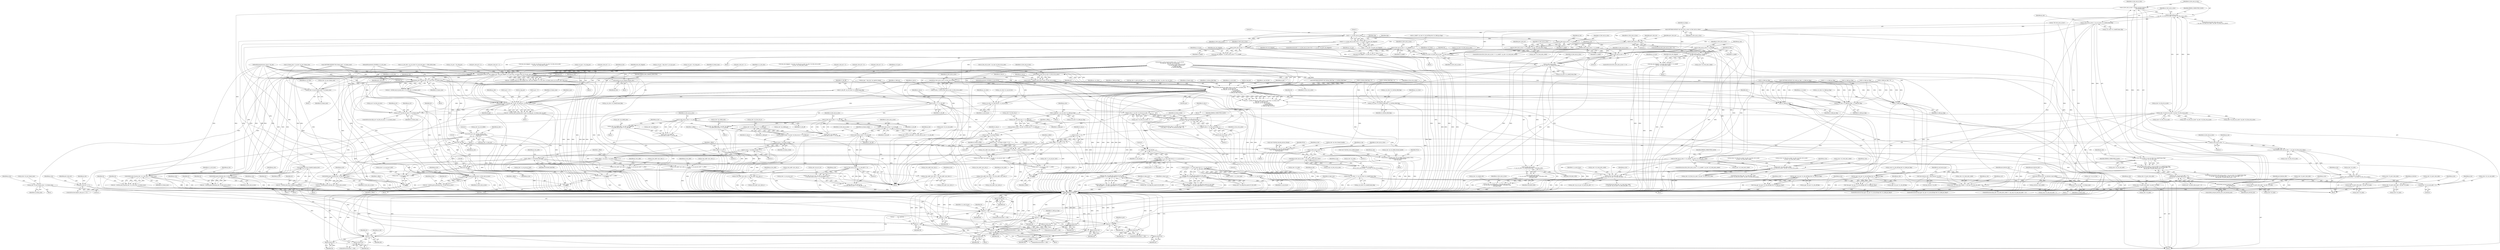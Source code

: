 digraph "0_Android_a78887bcffbc2995cf9ed72e0697acf560875e9e_2@pointer" {
"1000256" [label="(Call,u2_first_mb_in_slice << ps_cur_slice->u1_mbaff_frame_flag)"];
"1000241" [label="(Call,u2_first_mb_in_slice\n > (ps_dec->u2_frm_ht_in_mbs * ps_dec->u2_frm_wd_in_mbs))"];
"1000235" [label="(Call,u2_first_mb_in_slice = ih264d_uev(pu4_bitstrm_ofst,\n                                     pu4_bitstrm_buf))"];
"1000237" [label="(Call,ih264d_uev(pu4_bitstrm_ofst,\n                                     pu4_bitstrm_buf))"];
"1000209" [label="(Call,*pu4_bitstrm_ofst = &ps_bitstrm->u4_ofst)"];
"1000203" [label="(Call,*pu4_bitstrm_buf = ps_bitstrm->pu4_buffer)"];
"1000243" [label="(Call,ps_dec->u2_frm_ht_in_mbs * ps_dec->u2_frm_wd_in_mbs)"];
"1000255" [label="(Call,(u2_first_mb_in_slice << ps_cur_slice->u1_mbaff_frame_flag)\n <= ps_dec->u2_cur_mb_addr)"];
"1000254" [label="(Call,((u2_first_mb_in_slice << ps_cur_slice->u1_mbaff_frame_flag)\n <= ps_dec->u2_cur_mb_addr) && (ps_dec->u2_cur_mb_addr != 0)\n && (ps_dec->u4_first_slice_in_pic != 0))"];
"1000265" [label="(Call,ps_dec->u2_cur_mb_addr != 0)"];
"1000264" [label="(Call,(ps_dec->u2_cur_mb_addr != 0)\n && (ps_dec->u4_first_slice_in_pic != 0))"];
"1000278" [label="(Call,COPYTHECONTEXT(\"SH: first_mb_in_slice\",u2_first_mb_in_slice))"];
"1000379" [label="(Call,0 == u2_first_mb_in_slice)"];
"1000378" [label="(Call,(0 == u2_first_mb_in_slice) && (1 == ps_dec->u4_prev_nal_skipped))"];
"1000904" [label="(Call,u2_first_mb_in_slice > 0)"];
"1000913" [label="(Call,u2_first_mb_in_slice << u1_mbaff)"];
"1000911" [label="(Call,num_mb_skipped = u2_first_mb_in_slice << u1_mbaff)"];
"1001043" [label="(Call,ih264d_mark_err_slice_skip(ps_dec, num_mb_skipped, u1_is_idr_slice, u2_frame_num, ps_cur_poc, prev_slice_err))"];
"1001041" [label="(Call,ret = ih264d_mark_err_slice_skip(ps_dec, num_mb_skipped, u1_is_idr_slice, u2_frame_num, ps_cur_poc, prev_slice_err))"];
"1001129" [label="(Call,ret != OK)"];
"1001132" [label="(Return,return ret;)"];
"1001206" [label="(Call,ret != OK)"];
"1001209" [label="(Return,return ret;)"];
"1001218" [label="(Call,ret != OK)"];
"1001221" [label="(Return,return ret;)"];
"1001236" [label="(Call,ret != OK)"];
"1001239" [label="(Return,return ret;)"];
"1001369" [label="(Call,ret != OK)"];
"1001372" [label="(Return,return ret;)"];
"1001584" [label="(Call,ret != OK)"];
"1001587" [label="(Return,return ret;)"];
"1001835" [label="(Return,return OK;)"];
"1001852" [label="(Return,return OK;)"];
"1002509" [label="(Call,ret != OK)"];
"1002512" [label="(Return,return ret;)"];
"1002569" [label="(Return,return ret;)"];
"1001071" [label="(Call,ps_dec->u2_prv_frame_num = u2_frame_num)"];
"1001084" [label="(Call,prev_slice_err == 2)"];
"1001124" [label="(Call,ih264d_err_pic_dispbuf_mgr(ps_dec))"];
"1001203" [label="(Call,ih264d_end_of_pic_dispbuf_mgr(ps_dec))"];
"1001201" [label="(Call,ret = ih264d_end_of_pic_dispbuf_mgr(ps_dec))"];
"1001213" [label="(Call,ih264d_end_of_pic(ps_dec, u1_is_idr_slice, u2_frame_num))"];
"1001211" [label="(Call,ret = ih264d_end_of_pic(ps_dec, u1_is_idr_slice, u2_frame_num))"];
"1001231" [label="(Call,ih264d_end_of_pic(ps_dec, u1_is_idr_slice, u2_frame_num))"];
"1001229" [label="(Call,ret = ih264d_end_of_pic(ps_dec, u1_is_idr_slice, u2_frame_num))"];
"1001244" [label="(Call,ps_dec->u2_prv_frame_num = u2_frame_num)"];
"1001352" [label="(Call,ih264d_decode_pic_order_cnt(u1_is_idr_slice, u2_frame_num,\n &ps_dec->s_prev_pic_poc,\n &s_tmp_poc, ps_cur_slice, ps_pps,\n                                          u1_nal_ref_idc,\n                                          u1_bottom_field_flag,\n                                          u1_field_pic_flag, &i4_poc))"];
"1001350" [label="(Call,ret = ih264d_decode_pic_order_cnt(u1_is_idr_slice, u2_frame_num,\n &ps_dec->s_prev_pic_poc,\n &s_tmp_poc, ps_cur_slice, ps_pps,\n                                          u1_nal_ref_idc,\n                                          u1_bottom_field_flag,\n                                          u1_field_pic_flag, &i4_poc))"];
"1001440" [label="(Call,ps_cur_slice->u1_field_pic_flag = u1_field_pic_flag)"];
"1001886" [label="(Call,u1_field_pic = ps_cur_slice->u1_field_pic_flag)"];
"1001947" [label="(Call,ps_dec->u2_frm_wd_y << u1_field_pic)"];
"1001945" [label="(Call,u4_frame_stride = ps_dec->u2_frm_wd_y << u1_field_pic)"];
"1001960" [label="(Call,u2_mb_y * u4_frame_stride)"];
"1001959" [label="(Call,(u2_mb_y * u4_frame_stride) << 4)"];
"1001957" [label="(Call,y_offset = (u2_mb_y * u4_frame_stride) << 4)"];
"1001964" [label="(Call,ps_trns_addr->pu1_dest_y = ps_dec->s_cur_pic.pu1_buf1 + x_offset\n + y_offset)"];
"1002023" [label="(Call,ps_trns_addr->pu1_mb_y = ps_trns_addr->pu1_dest_y)"];
"1001968" [label="(Call,ps_dec->s_cur_pic.pu1_buf1 + x_offset\n + y_offset)"];
"1001974" [label="(Call,x_offset\n + y_offset)"];
"1001990" [label="(Call,u2_mb_y * u4_frame_stride)"];
"1001989" [label="(Call,(u2_mb_y * u4_frame_stride) << 3)"];
"1001987" [label="(Call,y_offset = (u2_mb_y * u4_frame_stride) << 3)"];
"1001997" [label="(Call,ps_trns_addr->pu1_dest_u = ps_dec->s_cur_pic.pu1_buf2 + x_offset\n + y_offset)"];
"1002030" [label="(Call,ps_trns_addr->pu1_mb_u = ps_trns_addr->pu1_dest_u)"];
"1002001" [label="(Call,ps_dec->s_cur_pic.pu1_buf2 + x_offset\n + y_offset)"];
"1002007" [label="(Call,x_offset\n + y_offset)"];
"1002010" [label="(Call,ps_trns_addr->pu1_dest_v = ps_dec->s_cur_pic.pu1_buf3 + x_offset\n + y_offset)"];
"1002037" [label="(Call,ps_trns_addr->pu1_mb_v = ps_trns_addr->pu1_dest_v)"];
"1002014" [label="(Call,ps_dec->s_cur_pic.pu1_buf3 + x_offset\n + y_offset)"];
"1002020" [label="(Call,x_offset\n + y_offset)"];
"1001979" [label="(Call,ps_dec->u2_frm_wd_uv << u1_field_pic)"];
"1001977" [label="(Call,u4_frame_stride = ps_dec->u2_frm_wd_uv << u1_field_pic)"];
"1001445" [label="(Call,ps_cur_slice->u1_bottom_field_flag = u1_bottom_field_flag)"];
"1001472" [label="(Call,ps_cur_slice->u1_nal_ref_idc = u1_nal_ref_idc)"];
"1001538" [label="(Call,!u1_field_pic_flag)"];
"1001532" [label="(Call,(ps_pps->ps_sps->u1_mb_aff_flag) && (!u1_field_pic_flag))"];
"1001531" [label="(Call,!((ps_pps->ps_sps->u1_mb_aff_flag) && (!u1_field_pic_flag)))"];
"1001555" [label="(Call,!u1_field_pic_flag)"];
"1001549" [label="(Call,(ps_pps->ps_sps->u1_mb_aff_flag) && (!u1_field_pic_flag))"];
"1001548" [label="(Call,!((ps_pps->ps_sps->u1_mb_aff_flag) && (!u1_field_pic_flag)))"];
"1001576" [label="(Call,ih264d_start_of_pic(ps_dec, i4_poc, &s_tmp_poc, u2_frame_num, ps_pps))"];
"1001574" [label="(Call,ret = ih264d_start_of_pic(ps_dec, i4_poc, &s_tmp_poc, u2_frame_num, ps_pps))"];
"1001595" [label="(Call,ih264d_get_next_display_field(ps_dec,\n                                          ps_dec->ps_out_buffer,\n &(ps_dec->s_disp_op)))"];
"1001650" [label="(Call,(void *)ps_dec)"];
"1001642" [label="(Call,ithread_create(ps_dec->pv_dec_thread_handle, NULL,\n (void *)ih264d_decode_picture_thread,\n (void *)ps_dec))"];
"1001686" [label="(Call,ithread_create(ps_dec->pv_bs_deblk_thread_handle, NULL,\n (void *)ih264d_recon_deblk_thread,\n (void *)ps_dec))"];
"1001694" [label="(Call,(void *)ps_dec)"];
"1002408" [label="(Call,ih264d_parse_islice(ps_dec, u2_first_mb_in_slice))"];
"1002406" [label="(Call,ret = ih264d_parse_islice(ps_dec, u2_first_mb_in_slice))"];
"1002443" [label="(Call,ih264d_parse_pslice(ps_dec, u2_first_mb_in_slice))"];
"1002441" [label="(Call,ret = ih264d_parse_pslice(ps_dec, u2_first_mb_in_slice))"];
"1002477" [label="(Call,ih264d_parse_bslice(ps_dec, u2_first_mb_in_slice))"];
"1002475" [label="(Call,ret = ih264d_parse_bslice(ps_dec, u2_first_mb_in_slice))"];
"1001766" [label="(Call,ps_err->u4_frm_sei_sync == u2_frame_num)"];
"1001782" [label="(Call,ps_err->u4_cur_frm = u2_frame_num)"];
"1001802" [label="(Call,0 == u1_nal_ref_idc)"];
"1001798" [label="(Call,(B_SLICE == u1_slice_type) && (0 == u1_nal_ref_idc))"];
"1001792" [label="(Call,(ps_dec->u4_skip_frm_mask & B_SLC_BIT)\n && (B_SLICE == u1_slice_type) && (0 == u1_nal_ref_idc))"];
"1001790" [label="(Call,i4_skip_b_pic = (ps_dec->u4_skip_frm_mask & B_SLC_BIT)\n && (B_SLICE == u1_slice_type) && (0 == u1_nal_ref_idc))"];
"1001813" [label="(Call,(P_SLICE == u1_slice_type) && (0 == u1_nal_ref_idc))"];
"1001807" [label="(Call,(ps_dec->u4_skip_frm_mask & P_SLC_BIT)\n && (P_SLICE == u1_slice_type) && (0 == u1_nal_ref_idc))"];
"1001805" [label="(Call,i4_skip_p_pic = (ps_dec->u4_skip_frm_mask & P_SLC_BIT)\n && (P_SLICE == u1_slice_type) && (0 == u1_nal_ref_idc))"];
"1001817" [label="(Call,0 == u1_nal_ref_idc)"];
"1001435" [label="(Call,ps_cur_slice->u2_first_mb_in_slice = u2_first_mb_in_slice)"];
"1001570" [label="(Call,u2_first_mb_in_slice == 0)"];
"1001863" [label="(Call,u2_first_mb_in_slice\n << ps_cur_slice->u1_mbaff_frame_flag)"];
"1001862" [label="(Call,(u2_first_mb_in_slice\n << ps_cur_slice->u1_mbaff_frame_flag) * SUB_BLK_SIZE)"];
"1001861" [label="(Call,((u2_first_mb_in_slice\n << ps_cur_slice->u1_mbaff_frame_flag) * SUB_BLK_SIZE)\n - SUB_BLK_SIZE)"];
"1001857" [label="(Call,ps_dec->i4_submb_ofst = ((u2_first_mb_in_slice\n << ps_cur_slice->u1_mbaff_frame_flag) * SUB_BLK_SIZE)\n - SUB_BLK_SIZE)"];
"1001881" [label="(Call,u1_mb_aff = ps_cur_slice->u1_mbaff_frame_flag)"];
"1001925" [label="(Call,u2_mb_y <<= u1_mb_aff)"];
"1001935" [label="(Call,u2_mb_y > ps_dec->u2_frm_ht_in_mbs - 1)"];
"1001929" [label="(Call,(u2_mb_x > u2_frm_wd_in_mbs - 1)\n || (u2_mb_y > ps_dec->u2_frm_ht_in_mbs - 1))"];
"1002059" [label="(Call,u2_first_mb_in_slice << u1_mb_aff)"];
"1002051" [label="(Call,ps_dec->ps_deblk_mbn = ps_dec->ps_deblk_pic\n + (u2_first_mb_in_slice << u1_mb_aff))"];
"1002055" [label="(Call,ps_dec->ps_deblk_pic\n + (u2_first_mb_in_slice << u1_mb_aff))"];
"1002079" [label="(Call,u2_first_mb_in_slice << u1_mb_aff)"];
"1002075" [label="(Call,ps_dec->u2_cur_mb_addr = (u2_first_mb_in_slice << u1_mb_aff))"];
"1002093" [label="(Call,u2_first_mb_in_slice << u1_mb_aff)"];
"1002092" [label="(Call,(u2_first_mb_in_slice << u1_mb_aff) << 4)"];
"1002082" [label="(Call,ps_dec->ps_mv_cur = ps_dec->s_cur_pic.ps_mv\n + ((u2_first_mb_in_slice << u1_mb_aff) << 4))"];
"1002086" [label="(Call,ps_dec->s_cur_pic.ps_mv\n + ((u2_first_mb_in_slice << u1_mb_aff) << 4))"];
"1002206" [label="(Call,u2_first_mb_in_slice - 1)"];
"1002205" [label="(Call,MOD(u2_first_mb_in_slice - 1, ps_seq->u2_frm_wd_in_mbs))"];
"1002201" [label="(Call,ps_dec->u2_mbx =\n (MOD(u2_first_mb_in_slice - 1, ps_seq->u2_frm_wd_in_mbs)))"];
"1002230" [label="(Call,ps_dec->i2_prev_slice_mbx = ps_dec->u2_mbx)"];
"1002514" [label="(Call,ps_dec->i2_prev_slice_mbx = ps_dec->u2_mbx)"];
"1002216" [label="(Call,DIV(u2_first_mb_in_slice - 1, ps_seq->u2_frm_wd_in_mbs))"];
"1002212" [label="(Call,ps_dec->u2_mby =\n (DIV(u2_first_mb_in_slice - 1, ps_seq->u2_frm_wd_in_mbs)))"];
"1002223" [label="(Call,ps_dec->u2_mby <<= ps_cur_slice->u1_mbaff_frame_flag)"];
"1002237" [label="(Call,ps_dec->i2_prev_slice_mby = ps_dec->u2_mby)"];
"1002521" [label="(Call,ps_dec->i2_prev_slice_mby = ps_dec->u2_mby)"];
"1002217" [label="(Call,u2_first_mb_in_slice - 1)"];
"1002072" [label="(Call,u2_first_mb_in_slice << u1_mb_aff)"];
"1002064" [label="(Call,ps_dec->ps_deblk_mbn = ps_dec->ps_deblk_pic\n + (u2_first_mb_in_slice << u1_mb_aff))"];
"1002068" [label="(Call,ps_dec->ps_deblk_pic\n + (u2_first_mb_in_slice << u1_mb_aff))"];
"1001917" [label="(Call,MOD(u2_first_mb_in_slice, u2_frm_wd_in_mbs))"];
"1001915" [label="(Call,u2_mb_x = MOD(u2_first_mb_in_slice, u2_frm_wd_in_mbs))"];
"1001930" [label="(Call,u2_mb_x > u2_frm_wd_in_mbs - 1)"];
"1001954" [label="(Call,u2_mb_x << 4)"];
"1001952" [label="(Call,x_offset = u2_mb_x << 4)"];
"1001984" [label="(Call,x_offset >>= 1)"];
"1001994" [label="(Call,x_offset *= YUV420SP_FACTOR)"];
"1001922" [label="(Call,DIV(u2_first_mb_in_slice, u2_frm_wd_in_mbs))"];
"1001920" [label="(Call,u2_mb_y = DIV(u2_first_mb_in_slice, u2_frm_wd_in_mbs))"];
"1001932" [label="(Call,u2_frm_wd_in_mbs - 1)"];
"1000974" [label="(Call,u2_first_mb_in_slice << u1_mbaff)"];
"1000972" [label="(Call,num_mb_skipped = u2_first_mb_in_slice << u1_mbaff)"];
"1001003" [label="(Call,u2_first_mb_in_slice << u1_mbaff)"];
"1001002" [label="(Call,(u2_first_mb_in_slice << u1_mbaff) > ps_dec->u2_total_mbs_coded)"];
"1001015" [label="(Call,(u2_first_mb_in_slice << u1_mbaff)\n - ps_dec->u2_total_mbs_coded)"];
"1001013" [label="(Call,num_mb_skipped = (u2_first_mb_in_slice << u1_mbaff)\n - ps_dec->u2_total_mbs_coded)"];
"1001096" [label="(Call,ps_dec->u2_total_mbs_coded\n >= ps_dec->u2_frm_ht_in_mbs * ps_dec->u2_frm_wd_in_mbs)"];
"1001168" [label="(Call,ps_dec->u2_total_mbs_coded\n == (ps_dec->ps_cur_sps->u2_max_mb_addr + 1))"];
"1002529" [label="(Call,ps_dec->u2_total_mbs_coded >= (ps_seq->u2_max_mb_addr + 1))"];
"1001028" [label="(Call,(u2_first_mb_in_slice << u1_mbaff) < ps_dec->u2_total_mbs_coded)"];
"1001016" [label="(Call,u2_first_mb_in_slice << u1_mbaff)"];
"1001029" [label="(Call,u2_first_mb_in_slice << u1_mbaff)"];
"1000869" [label="(Call,num_mb_skipped = (ps_dec->u2_frm_ht_in_mbs * ps_dec->u2_frm_wd_in_mbs)\n - ps_dec->u2_total_mbs_coded)"];
"1001239" [label="(Return,return ret;)"];
"1002531" [label="(Identifier,ps_dec)"];
"1001447" [label="(Identifier,ps_cur_slice)"];
"1000638" [label="(Call,!u1_field_pic_flag)"];
"1001999" [label="(Identifier,ps_trns_addr)"];
"1000254" [label="(Call,((u2_first_mb_in_slice << ps_cur_slice->u1_mbaff_frame_flag)\n <= ps_dec->u2_cur_mb_addr) && (ps_dec->u2_cur_mb_addr != 0)\n && (ps_dec->u4_first_slice_in_pic != 0))"];
"1001997" [label="(Call,ps_trns_addr->pu1_dest_u = ps_dec->s_cur_pic.pu1_buf2 + x_offset\n + y_offset)"];
"1000243" [label="(Call,ps_dec->u2_frm_ht_in_mbs * ps_dec->u2_frm_wd_in_mbs)"];
"1001005" [label="(Identifier,u1_mbaff)"];
"1002522" [label="(Call,ps_dec->i2_prev_slice_mby)"];
"1002030" [label="(Call,ps_trns_addr->pu1_mb_u = ps_trns_addr->pu1_dest_u)"];
"1000272" [label="(Identifier,ps_dec)"];
"1002218" [label="(Identifier,u2_first_mb_in_slice)"];
"1001994" [label="(Call,x_offset *= YUV420SP_FACTOR)"];
"1000377" [label="(ControlStructure,if((0 == u2_first_mb_in_slice) && (1 == ps_dec->u4_prev_nal_skipped)))"];
"1001582" [label="(Identifier,ps_pps)"];
"1001016" [label="(Call,u2_first_mb_in_slice << u1_mbaff)"];
"1000904" [label="(Call,u2_first_mb_in_slice > 0)"];
"1001921" [label="(Identifier,u2_mb_y)"];
"1000267" [label="(Identifier,ps_dec)"];
"1001033" [label="(Identifier,ps_dec)"];
"1001917" [label="(Call,MOD(u2_first_mb_in_slice, u2_frm_wd_in_mbs))"];
"1002513" [label="(Identifier,ret)"];
"1001696" [label="(Identifier,ps_dec)"];
"1002511" [label="(Identifier,OK)"];
"1001984" [label="(Call,x_offset >>= 1)"];
"1000545" [label="(Call,0 == u1_field_pic_flag)"];
"1001937" [label="(Call,ps_dec->u2_frm_ht_in_mbs - 1)"];
"1001071" [label="(Call,ps_dec->u2_prv_frame_num = u2_frame_num)"];
"1002230" [label="(Call,ps_dec->i2_prev_slice_mbx = ps_dec->u2_mbx)"];
"1000815" [label="(Call,u2_frame_num != ps_dec->u2_prv_frame_num)"];
"1001007" [label="(Identifier,ps_dec)"];
"1001699" [label="(Identifier,ps_dec)"];
"1000203" [label="(Call,*pu4_bitstrm_buf = ps_bitstrm->pu4_buffer)"];
"1002509" [label="(Call,ret != OK)"];
"1001011" [label="(Identifier,prev_slice_err)"];
"1002448" [label="(Identifier,ps_dec)"];
"1001037" [label="(Identifier,ERROR_CORRUPTED_SLICE)"];
"1002096" [label="(Literal,4)"];
"1001923" [label="(Identifier,u2_first_mb_in_slice)"];
"1000261" [label="(Call,ps_dec->u2_cur_mb_addr)"];
"1001919" [label="(Identifier,u2_frm_wd_in_mbs)"];
"1001936" [label="(Identifier,u2_mb_y)"];
"1000478" [label="(Call,COPYTHECONTEXT(\"SH: frame_num\", u2_frame_num))"];
"1001955" [label="(Identifier,u2_mb_x)"];
"1001839" [label="(Block,)"];
"1001100" [label="(Call,ps_dec->u2_frm_ht_in_mbs * ps_dec->u2_frm_wd_in_mbs)"];
"1000974" [label="(Call,u2_first_mb_in_slice << u1_mbaff)"];
"1002007" [label="(Call,x_offset\n + y_offset)"];
"1001986" [label="(Literal,1)"];
"1001642" [label="(Call,ithread_create(ps_dec->pv_dec_thread_handle, NULL,\n (void *)ih264d_decode_picture_thread,\n (void *)ps_dec))"];
"1000525" [label="(Call,u1_field_pic_flag = 0)"];
"1001209" [label="(Return,return ret;)"];
"1002063" [label="(Block,)"];
"1001031" [label="(Identifier,u1_mbaff)"];
"1001530" [label="(ControlStructure,if(!((ps_pps->ps_sps->u1_mb_aff_flag) && (!u1_field_pic_flag))))"];
"1001573" [label="(Block,)"];
"1001020" [label="(Identifier,ps_dec)"];
"1000270" [label="(Call,ps_dec->u4_first_slice_in_pic != 0)"];
"1001786" [label="(Identifier,u2_frame_num)"];
"1001934" [label="(Literal,1)"];
"1002475" [label="(Call,ret = ih264d_parse_bslice(ps_dec, u2_first_mb_in_slice))"];
"1001473" [label="(Call,ps_cur_slice->u1_nal_ref_idc)"];
"1001362" [label="(Identifier,ps_pps)"];
"1002209" [label="(Call,ps_seq->u2_frm_wd_in_mbs)"];
"1001202" [label="(Identifier,ret)"];
"1001018" [label="(Identifier,u1_mbaff)"];
"1001442" [label="(Identifier,ps_cur_slice)"];
"1001966" [label="(Identifier,ps_trns_addr)"];
"1002027" [label="(Call,ps_trns_addr->pu1_dest_y)"];
"1001817" [label="(Call,0 == u1_nal_ref_idc)"];
"1001992" [label="(Identifier,u4_frame_stride)"];
"1001577" [label="(Identifier,ps_dec)"];
"1002086" [label="(Call,ps_dec->s_cur_pic.ps_mv\n + ((u2_first_mb_in_slice << u1_mb_aff) << 4))"];
"1001980" [label="(Call,ps_dec->u2_frm_wd_uv)"];
"1001539" [label="(Identifier,u1_field_pic_flag)"];
"1000995" [label="(Call,ps_cur_poc = &s_tmp_poc)"];
"1001947" [label="(Call,ps_dec->u2_frm_wd_y << u1_field_pic)"];
"1001043" [label="(Call,ih264d_mark_err_slice_skip(ps_dec, num_mb_skipped, u1_is_idr_slice, u2_frame_num, ps_cur_poc, prev_slice_err))"];
"1000236" [label="(Identifier,u2_first_mb_in_slice)"];
"1002020" [label="(Call,x_offset\n + y_offset)"];
"1001932" [label="(Call,u2_frm_wd_in_mbs - 1)"];
"1000280" [label="(Identifier,u2_first_mb_in_slice)"];
"1000908" [label="(Call,prev_slice_err = 1)"];
"1001600" [label="(Call,&(ps_dec->s_disp_op))"];
"1002055" [label="(Call,ps_dec->ps_deblk_pic\n + (u2_first_mb_in_slice << u1_mb_aff))"];
"1000906" [label="(Literal,0)"];
"1001212" [label="(Identifier,ret)"];
"1001098" [label="(Identifier,ps_dec)"];
"1000283" [label="(Call,ih264d_uev(pu4_bitstrm_ofst, pu4_bitstrm_buf))"];
"1002518" [label="(Call,ps_dec->u2_mbx)"];
"1001044" [label="(Identifier,ps_dec)"];
"1001040" [label="(Block,)"];
"1001476" [label="(Identifier,u1_nal_ref_idc)"];
"1001125" [label="(Identifier,ps_dec)"];
"1002223" [label="(Call,ps_dec->u2_mby <<= ps_cur_slice->u1_mbaff_frame_flag)"];
"1000905" [label="(Identifier,u2_first_mb_in_slice)"];
"1001887" [label="(Identifier,u1_field_pic)"];
"1002225" [label="(Identifier,ps_dec)"];
"1001858" [label="(Call,ps_dec->i4_submb_ofst)"];
"1001440" [label="(Call,ps_cur_slice->u1_field_pic_flag = u1_field_pic_flag)"];
"1000383" [label="(Literal,1)"];
"1000698" [label="(Call,!u1_field_pic_flag)"];
"1001978" [label="(Identifier,u4_frame_stride)"];
"1001083" [label="(ControlStructure,if(prev_slice_err == 2))"];
"1001056" [label="(Block,)"];
"1002074" [label="(Identifier,u1_mb_aff)"];
"1001596" [label="(Identifier,ps_dec)"];
"1002398" [label="(Block,)"];
"1002442" [label="(Identifier,ret)"];
"1001888" [label="(Call,ps_cur_slice->u1_field_pic_flag)"];
"1002024" [label="(Call,ps_trns_addr->pu1_mb_y)"];
"1001370" [label="(Identifier,ret)"];
"1001221" [label="(Return,return ret;)"];
"1001219" [label="(Identifier,ret)"];
"1000278" [label="(Call,COPYTHECONTEXT(\"SH: first_mb_in_slice\",u2_first_mb_in_slice))"];
"1001217" [label="(ControlStructure,if(ret != OK))"];
"1001449" [label="(Identifier,u1_bottom_field_flag)"];
"1002039" [label="(Identifier,ps_trns_addr)"];
"1000256" [label="(Call,u2_first_mb_in_slice << ps_cur_slice->u1_mbaff_frame_flag)"];
"1002008" [label="(Identifier,x_offset)"];
"1002208" [label="(Literal,1)"];
"1000381" [label="(Identifier,u2_first_mb_in_slice)"];
"1001001" [label="(ControlStructure,if((u2_first_mb_in_slice << u1_mbaff) > ps_dec->u2_total_mbs_coded))"];
"1001587" [label="(Return,return ret;)"];
"1001365" [label="(Identifier,u1_field_pic_flag)"];
"1001441" [label="(Call,ps_cur_slice->u1_field_pic_flag)"];
"1001652" [label="(Identifier,ps_dec)"];
"1001983" [label="(Identifier,u1_field_pic)"];
"1002081" [label="(Identifier,u1_mb_aff)"];
"1001594" [label="(Block,)"];
"1002409" [label="(Identifier,ps_dec)"];
"1001224" [label="(Literal,\" ------ PIC SKIPPED ------\n\")"];
"1001818" [label="(Literal,0)"];
"1000913" [label="(Call,u2_first_mb_in_slice << u1_mbaff)"];
"1001386" [label="(Call,i4_poc == 0)"];
"1001009" [label="(Block,)"];
"1001687" [label="(Call,ps_dec->pv_bs_deblk_thread_handle)"];
"1000282" [label="(Identifier,u4_temp)"];
"1002034" [label="(Call,ps_trns_addr->pu1_dest_u)"];
"1001220" [label="(Identifier,OK)"];
"1001977" [label="(Call,u4_frame_stride = ps_dec->u2_frm_wd_uv << u1_field_pic)"];
"1000907" [label="(Block,)"];
"1000973" [label="(Identifier,num_mb_skipped)"];
"1001233" [label="(Identifier,u1_is_idr_slice)"];
"1001575" [label="(Identifier,ret)"];
"1000917" [label="(Identifier,ps_cur_poc)"];
"1001029" [label="(Call,u2_first_mb_in_slice << u1_mbaff)"];
"1002059" [label="(Call,u2_first_mb_in_slice << u1_mb_aff)"];
"1002219" [label="(Literal,1)"];
"1000797" [label="(Call,ps_seq->u1_mb_aff_flag && (!u1_field_pic_flag))"];
"1001953" [label="(Identifier,x_offset)"];
"1001559" [label="(Identifier,ps_dec)"];
"1000379" [label="(Call,0 == u2_first_mb_in_slice)"];
"1001579" [label="(Call,&s_tmp_poc)"];
"1001650" [label="(Call,(void *)ps_dec)"];
"1001351" [label="(Identifier,ret)"];
"1001852" [label="(Return,return OK;)"];
"1001952" [label="(Call,x_offset = u2_mb_x << 4)"];
"1002231" [label="(Call,ps_dec->i2_prev_slice_mbx)"];
"1001835" [label="(Return,return OK;)"];
"1001086" [label="(Literal,2)"];
"1001606" [label="(Literal,0)"];
"1001355" [label="(Call,&ps_dec->s_prev_pic_poc)"];
"1002444" [label="(Identifier,ps_dec)"];
"1001793" [label="(Call,ps_dec->u4_skip_frm_mask & B_SLC_BIT)"];
"1002038" [label="(Call,ps_trns_addr->pu1_mb_v)"];
"1002482" [label="(Identifier,ps_dec)"];
"1001172" [label="(Call,ps_dec->ps_cur_sps->u2_max_mb_addr + 1)"];
"1001782" [label="(Call,ps_err->u4_cur_frm = u2_frame_num)"];
"1000795" [label="(Call,u1_mbaff = ps_seq->u1_mb_aff_flag && (!u1_field_pic_flag))"];
"1001183" [label="(Identifier,ps_dec)"];
"1001931" [label="(Identifier,u2_mb_x)"];
"1001595" [label="(Call,ih264d_get_next_display_field(ps_dec,\n                                          ps_dec->ps_out_buffer,\n &(ps_dec->s_disp_op)))"];
"1001935" [label="(Call,u2_mb_y > ps_dec->u2_frm_ht_in_mbs - 1)"];
"1002084" [label="(Identifier,ps_dec)"];
"1001680" [label="(Block,)"];
"1001814" [label="(Call,P_SLICE == u1_slice_type)"];
"1002521" [label="(Call,ps_dec->i2_prev_slice_mby = ps_dec->u2_mby)"];
"1001045" [label="(Identifier,num_mb_skipped)"];
"1001124" [label="(Call,ih264d_err_pic_dispbuf_mgr(ps_dec))"];
"1000255" [label="(Call,(u2_first_mb_in_slice << ps_cur_slice->u1_mbaff_frame_flag)\n <= ps_dec->u2_cur_mb_addr)"];
"1000909" [label="(Identifier,prev_slice_err)"];
"1001770" [label="(Identifier,u2_frame_num)"];
"1001570" [label="(Call,u2_first_mb_in_slice == 0)"];
"1001876" [label="(Call,u2_frm_wd_in_mbs = ps_seq->u2_frm_wd_in_mbs)"];
"1002050" [label="(Block,)"];
"1001965" [label="(Call,ps_trns_addr->pu1_dest_y)"];
"1002010" [label="(Call,ps_trns_addr->pu1_dest_v = ps_dec->s_cur_pic.pu1_buf3 + x_offset\n + y_offset)"];
"1002032" [label="(Identifier,ps_trns_addr)"];
"1001891" [label="(Block,)"];
"1001472" [label="(Call,ps_cur_slice->u1_nal_ref_idc = u1_nal_ref_idc)"];
"1001819" [label="(Identifier,u1_nal_ref_idc)"];
"1000968" [label="(Block,)"];
"1001023" [label="(Identifier,ps_cur_poc)"];
"1000244" [label="(Call,ps_dec->u2_frm_ht_in_mbs)"];
"1000382" [label="(Call,1 == ps_dec->u4_prev_nal_skipped)"];
"1000204" [label="(Identifier,pu4_bitstrm_buf)"];
"1002214" [label="(Identifier,ps_dec)"];
"1000972" [label="(Call,num_mb_skipped = u2_first_mb_in_slice << u1_mbaff)"];
"1002075" [label="(Call,ps_dec->u2_cur_mb_addr = (u2_first_mb_in_slice << u1_mb_aff))"];
"1000176" [label="(Call,*ps_cur_slice = ps_dec->ps_cur_slice)"];
"1001774" [label="(Identifier,ps_err)"];
"1002514" [label="(Call,ps_dec->i2_prev_slice_mbx = ps_dec->u2_mbx)"];
"1001961" [label="(Identifier,u2_mb_y)"];
"1001956" [label="(Literal,4)"];
"1001439" [label="(Identifier,u2_first_mb_in_slice)"];
"1001881" [label="(Call,u1_mb_aff = ps_cur_slice->u1_mbaff_frame_flag)"];
"1001090" [label="(Identifier,ps_dec)"];
"1002445" [label="(Identifier,u2_first_mb_in_slice)"];
"1001350" [label="(Call,ret = ih264d_decode_pic_order_cnt(u1_is_idr_slice, u2_frame_num,\n &ps_dec->s_prev_pic_poc,\n &s_tmp_poc, ps_cur_slice, ps_pps,\n                                          u1_nal_ref_idc,\n                                          u1_bottom_field_flag,\n                                          u1_field_pic_flag, &i4_poc))"];
"1001783" [label="(Call,ps_err->u4_cur_frm)"];
"1002056" [label="(Call,ps_dec->ps_deblk_pic)"];
"1001133" [label="(Identifier,ret)"];
"1001853" [label="(Identifier,OK)"];
"1002021" [label="(Identifier,x_offset)"];
"1001017" [label="(Identifier,u2_first_mb_in_slice)"];
"1002077" [label="(Identifier,ps_dec)"];
"1001127" [label="(Identifier,ERROR_NEW_FRAME_EXPECTED)"];
"1002065" [label="(Call,ps_dec->ps_deblk_mbn)"];
"1001872" [label="(Block,)"];
"1001767" [label="(Call,ps_err->u4_frm_sei_sync)"];
"1001963" [label="(Literal,4)"];
"1001479" [label="(Identifier,ps_cur_slice)"];
"1000511" [label="(Call,COPYTHECONTEXT(\"SH: bottom_field_flag\", u1_bottom_field_flag))"];
"1001542" [label="(Identifier,ps_dec)"];
"1001206" [label="(Call,ret != OK)"];
"1001643" [label="(Call,ps_dec->pv_dec_thread_handle)"];
"1001922" [label="(Call,DIV(u2_first_mb_in_slice, u2_frm_wd_in_mbs))"];
"1002061" [label="(Identifier,u1_mb_aff)"];
"1001216" [label="(Identifier,u2_frame_num)"];
"1000240" [label="(ControlStructure,if(u2_first_mb_in_slice\n > (ps_dec->u2_frm_ht_in_mbs * ps_dec->u2_frm_wd_in_mbs)))"];
"1000235" [label="(Call,u2_first_mb_in_slice = ih264d_uev(pu4_bitstrm_ofst,\n                                     pu4_bitstrm_buf))"];
"1001368" [label="(ControlStructure,if(ret != OK))"];
"1002015" [label="(Call,ps_dec->s_cur_pic.pu1_buf3)"];
"1001014" [label="(Identifier,num_mb_skipped)"];
"1002525" [label="(Call,ps_dec->u2_mby)"];
"1000389" [label="(Identifier,skip)"];
"1001128" [label="(ControlStructure,if(ret != OK))"];
"1001366" [label="(Call,&i4_poc)"];
"1001694" [label="(Call,(void *)ps_dec)"];
"1001802" [label="(Call,0 == u1_nal_ref_idc)"];
"1001792" [label="(Call,(ps_dec->u4_skip_frm_mask & B_SLC_BIT)\n && (B_SLICE == u1_slice_type) && (0 == u1_nal_ref_idc))"];
"1001928" [label="(ControlStructure,if((u2_mb_x > u2_frm_wd_in_mbs - 1)\n || (u2_mb_y > ps_dec->u2_frm_ht_in_mbs - 1)))"];
"1001238" [label="(Identifier,OK)"];
"1002529" [label="(Call,ps_dec->u2_total_mbs_coded >= (ps_seq->u2_max_mb_addr + 1))"];
"1001548" [label="(Call,!((ps_pps->ps_sps->u1_mb_aff_flag) && (!u1_field_pic_flag)))"];
"1001131" [label="(Identifier,OK)"];
"1002052" [label="(Call,ps_dec->ps_deblk_mbn)"];
"1001084" [label="(Call,prev_slice_err == 2)"];
"1001354" [label="(Identifier,u2_frame_num)"];
"1001191" [label="(Identifier,i1_is_end_of_poc)"];
"1002087" [label="(Call,ps_dec->s_cur_pic.ps_mv)"];
"1000279" [label="(Literal,\"SH: first_mb_in_slice\")"];
"1001222" [label="(Identifier,ret)"];
"1000226" [label="(Identifier,u4_call_end_of_pic)"];
"1000882" [label="(Call,ps_cur_poc = &ps_dec->s_cur_pic_poc)"];
"1001954" [label="(Call,u2_mb_x << 4)"];
"1002047" [label="(Identifier,ps_dec)"];
"1001871" [label="(Identifier,u2_first_mb_in_slice)"];
"1000205" [label="(Call,ps_bitstrm->pu4_buffer)"];
"1001213" [label="(Call,ih264d_end_of_pic(ps_dec, u1_is_idr_slice, u2_frame_num))"];
"1000916" [label="(Call,ps_cur_poc = &s_tmp_poc)"];
"1001371" [label="(Identifier,OK)"];
"1001132" [label="(Return,return ret;)"];
"1001979" [label="(Call,ps_dec->u2_frm_wd_uv << u1_field_pic)"];
"1001991" [label="(Identifier,u2_mb_y)"];
"1000238" [label="(Identifier,pu4_bitstrm_ofst)"];
"1001790" [label="(Call,i4_skip_b_pic = (ps_dec->u4_skip_frm_mask & B_SLC_BIT)\n && (B_SLICE == u1_slice_type) && (0 == u1_nal_ref_idc))"];
"1002092" [label="(Call,(u2_first_mb_in_slice << u1_mb_aff) << 4)"];
"1001047" [label="(Identifier,u2_frame_num)"];
"1001791" [label="(Identifier,i4_skip_b_pic)"];
"1000253" [label="(ControlStructure,if(((u2_first_mb_in_slice << ps_cur_slice->u1_mbaff_frame_flag)\n <= ps_dec->u2_cur_mb_addr) && (ps_dec->u2_cur_mb_addr != 0)\n && (ps_dec->u4_first_slice_in_pic != 0)))"];
"1001865" [label="(Call,ps_cur_slice->u1_mbaff_frame_flag)"];
"1001236" [label="(Call,ret != OK)"];
"1001565" [label="(Identifier,ps_dec)"];
"1002213" [label="(Call,ps_dec->u2_mby)"];
"1001686" [label="(Call,ithread_create(ps_dec->pv_bs_deblk_thread_handle, NULL,\n (void *)ih264d_recon_deblk_thread,\n (void *)ps_dec))"];
"1001237" [label="(Identifier,ret)"];
"1001072" [label="(Call,ps_dec->u2_prv_frame_num)"];
"1002079" [label="(Call,u2_first_mb_in_slice << u1_mb_aff)"];
"1002076" [label="(Call,ps_dec->u2_cur_mb_addr)"];
"1001110" [label="(Identifier,ps_dec)"];
"1002239" [label="(Identifier,ps_dec)"];
"1000163" [label="(MethodParameterIn,UWORD8 u1_is_idr_slice)"];
"1001003" [label="(Call,u2_first_mb_in_slice << u1_mbaff)"];
"1001349" [label="(Block,)"];
"1001806" [label="(Identifier,i4_skip_p_pic)"];
"1002212" [label="(Call,ps_dec->u2_mby =\n (DIV(u2_first_mb_in_slice - 1, ps_seq->u2_frm_wd_in_mbs)))"];
"1002443" [label="(Call,ih264d_parse_pslice(ps_dec, u2_first_mb_in_slice))"];
"1002571" [label="(MethodReturn,WORD32)"];
"1001372" [label="(Return,return ret;)"];
"1001555" [label="(Call,!u1_field_pic_flag)"];
"1000247" [label="(Call,ps_dec->u2_frm_wd_in_mbs)"];
"1001032" [label="(Call,ps_dec->u2_total_mbs_coded)"];
"1001204" [label="(Identifier,ps_dec)"];
"1001813" [label="(Call,(P_SLICE == u1_slice_type) && (0 == u1_nal_ref_idc))"];
"1002569" [label="(Return,return ret;)"];
"1001556" [label="(Identifier,u1_field_pic_flag)"];
"1001804" [label="(Identifier,u1_nal_ref_idc)"];
"1000996" [label="(Identifier,ps_cur_poc)"];
"1001240" [label="(Identifier,ret)"];
"1001869" [label="(Identifier,SUB_BLK_SIZE)"];
"1002415" [label="(Identifier,ps_dec)"];
"1002051" [label="(Call,ps_dec->ps_deblk_mbn = ps_dec->ps_deblk_pic\n + (u2_first_mb_in_slice << u1_mb_aff))"];
"1002083" [label="(Call,ps_dec->ps_mv_cur)"];
"1001004" [label="(Identifier,u2_first_mb_in_slice)"];
"1001944" [label="(Identifier,ERROR_CORRUPTED_SLICE)"];
"1001959" [label="(Call,(u2_mb_y * u4_frame_stride) << 4)"];
"1002510" [label="(Identifier,ret)"];
"1001232" [label="(Identifier,ps_dec)"];
"1002207" [label="(Identifier,u2_first_mb_in_slice)"];
"1002478" [label="(Identifier,ps_dec)"];
"1001975" [label="(Identifier,x_offset)"];
"1000277" [label="(Identifier,ERROR_CORRUPTED_SLICE)"];
"1000184" [label="(Call,i4_poc = 0)"];
"1001641" [label="(Block,)"];
"1001998" [label="(Call,ps_trns_addr->pu1_dest_u)"];
"1001169" [label="(Call,ps_dec->u2_total_mbs_coded)"];
"1001549" [label="(Call,(ps_pps->ps_sps->u1_mb_aff_flag) && (!u1_field_pic_flag))"];
"1002467" [label="(Block,)"];
"1001960" [label="(Call,u2_mb_y * u4_frame_stride)"];
"1002201" [label="(Call,ps_dec->u2_mbx =\n (MOD(u2_first_mb_in_slice - 1, ps_seq->u2_frm_wd_in_mbs)))"];
"1001167" [label="(ControlStructure,if(ps_dec->u2_total_mbs_coded\n == (ps_dec->ps_cur_sps->u2_max_mb_addr + 1)))"];
"1001581" [label="(Identifier,u2_frame_num)"];
"1000912" [label="(Identifier,num_mb_skipped)"];
"1001861" [label="(Call,((u2_first_mb_in_slice\n << ps_cur_slice->u1_mbaff_frame_flag) * SUB_BLK_SIZE)\n - SUB_BLK_SIZE)"];
"1000242" [label="(Identifier,u2_first_mb_in_slice)"];
"1002224" [label="(Call,ps_dec->u2_mby)"];
"1000528" [label="(Call,u1_bottom_field_flag = 0)"];
"1000844" [label="(Call,prev_slice_err = 1)"];
"1001862" [label="(Call,(u2_first_mb_in_slice\n << ps_cur_slice->u1_mbaff_frame_flag) * SUB_BLK_SIZE)"];
"1002241" [label="(Call,ps_dec->u2_mby)"];
"1002541" [label="(Identifier,ps_dec)"];
"1002512" [label="(Return,return ret;)"];
"1001925" [label="(Call,u2_mb_y <<= u1_mb_aff)"];
"1001046" [label="(Identifier,u1_is_idr_slice)"];
"1001248" [label="(Identifier,u2_frame_num)"];
"1001920" [label="(Call,u2_mb_y = DIV(u2_first_mb_in_slice, u2_frm_wd_in_mbs))"];
"1001962" [label="(Identifier,u4_frame_stride)"];
"1002001" [label="(Call,ps_dec->s_cur_pic.pu1_buf2 + x_offset\n + y_offset)"];
"1001028" [label="(Call,(u2_first_mb_in_slice << u1_mbaff) < ps_dec->u2_total_mbs_coded)"];
"1002476" [label="(Identifier,ret)"];
"1001583" [label="(ControlStructure,if(ret != OK))"];
"1001215" [label="(Identifier,u1_is_idr_slice)"];
"1001985" [label="(Identifier,x_offset)"];
"1001578" [label="(Identifier,i4_poc)"];
"1001916" [label="(Identifier,u2_mb_x)"];
"1001245" [label="(Call,ps_dec->u2_prv_frame_num)"];
"1001918" [label="(Identifier,u2_first_mb_in_slice)"];
"1000903" [label="(ControlStructure,if(u2_first_mb_in_slice > 0))"];
"1001898" [label="(Identifier,ps_dec)"];
"1002246" [label="(Identifier,ps_bitstrm)"];
"1001976" [label="(Identifier,y_offset)"];
"1001446" [label="(Call,ps_cur_slice->u1_bottom_field_flag)"];
"1001130" [label="(Identifier,ret)"];
"1001766" [label="(Call,ps_err->u4_frm_sei_sync == u2_frame_num)"];
"1001550" [label="(Call,ps_pps->ps_sps->u1_mb_aff_flag)"];
"1000380" [label="(Literal,0)"];
"1000982" [label="(Call,num_mb_skipped = (ps_dec->u2_frm_ht_in_mbs * ps_dec->u2_frm_wd_in_mbs)\n - ps_dec->u2_total_mbs_coded)"];
"1002093" [label="(Call,u2_first_mb_in_slice << u1_mb_aff)"];
"1001798" [label="(Call,(B_SLICE == u1_slice_type) && (0 == u1_nal_ref_idc))"];
"1001097" [label="(Call,ps_dec->u2_total_mbs_coded)"];
"1002410" [label="(Identifier,u2_first_mb_in_slice)"];
"1001027" [label="(ControlStructure,if((u2_first_mb_in_slice << u1_mbaff) < ps_dec->u2_total_mbs_coded))"];
"1000166" [label="(Block,)"];
"1000975" [label="(Identifier,u2_first_mb_in_slice)"];
"1002234" [label="(Call,ps_dec->u2_mbx)"];
"1001085" [label="(Identifier,prev_slice_err)"];
"1000914" [label="(Identifier,u2_first_mb_in_slice)"];
"1001588" [label="(Identifier,ret)"];
"1000911" [label="(Call,num_mb_skipped = u2_first_mb_in_slice << u1_mbaff)"];
"1001373" [label="(Identifier,ret)"];
"1001039" [label="(Identifier,prev_slice_err)"];
"1002441" [label="(Call,ret = ih264d_parse_pslice(ps_dec, u2_first_mb_in_slice))"];
"1000436" [label="(Call,ps_pps = &ps_dec->ps_pps[u4_temp])"];
"1001586" [label="(Identifier,OK)"];
"1001854" [label="(Block,)"];
"1000252" [label="(Identifier,ERROR_CORRUPTED_SLICE)"];
"1000265" [label="(Call,ps_dec->u2_cur_mb_addr != 0)"];
"1002023" [label="(Call,ps_trns_addr->pu1_mb_y = ps_trns_addr->pu1_dest_y)"];
"1002011" [label="(Call,ps_trns_addr->pu1_dest_v)"];
"1000979" [label="(Call,prev_slice_err = 2)"];
"1000976" [label="(Identifier,u1_mbaff)"];
"1002479" [label="(Identifier,u2_first_mb_in_slice)"];
"1002082" [label="(Call,ps_dec->ps_mv_cur = ps_dec->s_cur_pic.ps_mv\n + ((u2_first_mb_in_slice << u1_mb_aff) << 4))"];
"1001964" [label="(Call,ps_trns_addr->pu1_dest_y = ps_dec->s_cur_pic.pu1_buf1 + x_offset\n + y_offset)"];
"1000750" [label="(Call,ih264d_is_end_of_pic(u2_frame_num, u1_nal_ref_idc,\n &s_tmp_poc, &ps_dec->s_cur_pic_poc,\n                                            ps_cur_slice, u1_pic_order_cnt_type,\n                                            u1_nal_unit_type, u4_idr_pic_id,\n                                            u1_field_pic_flag,\n                                            u1_bottom_field_flag))"];
"1000164" [label="(MethodParameterIn,UWORD8 u1_nal_ref_idc)"];
"1001444" [label="(Identifier,u1_field_pic_flag)"];
"1002238" [label="(Call,ps_dec->i2_prev_slice_mby)"];
"1002206" [label="(Call,u2_first_mb_in_slice - 1)"];
"1002406" [label="(Call,ret = ih264d_parse_islice(ps_dec, u2_first_mb_in_slice))"];
"1002009" [label="(Identifier,y_offset)"];
"1000257" [label="(Identifier,u2_first_mb_in_slice)"];
"1001436" [label="(Call,ps_cur_slice->u2_first_mb_in_slice)"];
"1002060" [label="(Identifier,u2_first_mb_in_slice)"];
"1001205" [label="(ControlStructure,if(ret != OK))"];
"1001974" [label="(Call,x_offset\n + y_offset)"];
"1001538" [label="(Call,!u1_field_pic_flag)"];
"1002031" [label="(Call,ps_trns_addr->pu1_mb_u)"];
"1001135" [label="(Identifier,i1_is_end_of_poc)"];
"1001951" [label="(Identifier,u1_field_pic)"];
"1001646" [label="(Identifier,NULL)"];
"1001799" [label="(Call,B_SLICE == u1_slice_type)"];
"1002094" [label="(Identifier,u2_first_mb_in_slice)"];
"1001864" [label="(Identifier,u2_first_mb_in_slice)"];
"1001948" [label="(Call,ps_dec->u2_frm_wd_y)"];
"1001234" [label="(Identifier,u2_frame_num)"];
"1001883" [label="(Call,ps_cur_slice->u1_mbaff_frame_flag)"];
"1001863" [label="(Call,u2_first_mb_in_slice\n << ps_cur_slice->u1_mbaff_frame_flag)"];
"1001452" [label="(Identifier,ps_cur_slice)"];
"1001574" [label="(Call,ret = ih264d_start_of_pic(ps_dec, i4_poc, &s_tmp_poc, u2_frame_num, ps_pps))"];
"1001576" [label="(Call,ih264d_start_of_pic(ps_dec, i4_poc, &s_tmp_poc, u2_frame_num, ps_pps))"];
"1001857" [label="(Call,ps_dec->i4_submb_ofst = ((u2_first_mb_in_slice\n << ps_cur_slice->u1_mbaff_frame_flag) * SUB_BLK_SIZE)\n - SUB_BLK_SIZE)"];
"1000211" [label="(Call,&ps_bitstrm->u4_ofst)"];
"1000985" [label="(Call,ps_dec->u2_frm_ht_in_mbs * ps_dec->u2_frm_wd_in_mbs)"];
"1001585" [label="(Identifier,ret)"];
"1002216" [label="(Call,DIV(u2_first_mb_in_slice - 1, ps_seq->u2_frm_wd_in_mbs))"];
"1001200" [label="(Block,)"];
"1001364" [label="(Identifier,u1_bottom_field_flag)"];
"1001532" [label="(Call,(ps_pps->ps_sps->u1_mb_aff_flag) && (!u1_field_pic_flag))"];
"1002069" [label="(Call,ps_dec->ps_deblk_pic)"];
"1001218" [label="(Call,ret != OK)"];
"1001353" [label="(Identifier,u1_is_idr_slice)"];
"1000803" [label="(Call,prev_slice_err = 0)"];
"1000984" [label="(Call,(ps_dec->u2_frm_ht_in_mbs * ps_dec->u2_frm_wd_in_mbs)\n - ps_dec->u2_total_mbs_coded)"];
"1001203" [label="(Call,ih264d_end_of_pic_dispbuf_mgr(ps_dec))"];
"1001968" [label="(Call,ps_dec->s_cur_pic.pu1_buf1 + x_offset\n + y_offset)"];
"1001445" [label="(Call,ps_cur_slice->u1_bottom_field_flag = u1_bottom_field_flag)"];
"1001229" [label="(Call,ret = ih264d_end_of_pic(ps_dec, u1_is_idr_slice, u2_frame_num))"];
"1002012" [label="(Identifier,ps_trns_addr)"];
"1001882" [label="(Identifier,u1_mb_aff)"];
"1001993" [label="(Literal,3)"];
"1001572" [label="(Literal,0)"];
"1000264" [label="(Call,(ps_dec->u2_cur_mb_addr != 0)\n && (ps_dec->u4_first_slice_in_pic != 0))"];
"1001042" [label="(Identifier,ret)"];
"1001376" [label="(Identifier,i4_poc)"];
"1001758" [label="(Block,)"];
"1002205" [label="(Call,MOD(u2_first_mb_in_slice - 1, ps_seq->u2_frm_wd_in_mbs))"];
"1000871" [label="(Call,(ps_dec->u2_frm_ht_in_mbs * ps_dec->u2_frm_wd_in_mbs)\n - ps_dec->u2_total_mbs_coded)"];
"1001228" [label="(Block,)"];
"1002547" [label="(Identifier,ps_err)"];
"1001075" [label="(Identifier,u2_frame_num)"];
"1001208" [label="(Identifier,OK)"];
"1001886" [label="(Call,u1_field_pic = ps_cur_slice->u1_field_pic_flag)"];
"1002433" [label="(Block,)"];
"1001030" [label="(Identifier,u2_first_mb_in_slice)"];
"1001597" [label="(Call,ps_dec->ps_out_buffer)"];
"1002210" [label="(Identifier,ps_seq)"];
"1001808" [label="(Call,ps_dec->u4_skip_frm_mask & P_SLC_BIT)"];
"1001095" [label="(ControlStructure,if(ps_dec->u2_total_mbs_coded\n >= ps_dec->u2_frm_ht_in_mbs * ps_dec->u2_frm_wd_in_mbs))"];
"1002237" [label="(Call,ps_dec->i2_prev_slice_mby = ps_dec->u2_mby)"];
"1002080" [label="(Identifier,u2_first_mb_in_slice)"];
"1001547" [label="(ControlStructure,if(!((ps_pps->ps_sps->u1_mb_aff_flag) && (!u1_field_pic_flag))))"];
"1001123" [label="(Block,)"];
"1002477" [label="(Call,ih264d_parse_bslice(ps_dec, u2_first_mb_in_slice))"];
"1001242" [label="(Identifier,u1_field_pic_flag)"];
"1002202" [label="(Call,ps_dec->u2_mbx)"];
"1002530" [label="(Call,ps_dec->u2_total_mbs_coded)"];
"1001041" [label="(Call,ret = ih264d_mark_err_slice_skip(ps_dec, num_mb_skipped, u1_is_idr_slice, u2_frame_num, ps_cur_poc, prev_slice_err))"];
"1002528" [label="(ControlStructure,if(ps_dec->u2_total_mbs_coded >= (ps_seq->u2_max_mb_addr + 1)))"];
"1000491" [label="(Call,COPYTHECONTEXT(\"SH: field_pic_flag\", u1_field_pic_flag))"];
"1001958" [label="(Identifier,y_offset)"];
"1001930" [label="(Call,u2_mb_x > u2_frm_wd_in_mbs - 1)"];
"1000165" [label="(MethodParameterIn,dec_struct_t *ps_dec)"];
"1001053" [label="(Identifier,ps_dec)"];
"1002002" [label="(Call,ps_dec->s_cur_pic.pu1_buf2)"];
"1002095" [label="(Identifier,u1_mb_aff)"];
"1000269" [label="(Literal,0)"];
"1001243" [label="(Block,)"];
"1000210" [label="(Identifier,pu4_bitstrm_ofst)"];
"1001591" [label="(Identifier,ps_dec)"];
"1000262" [label="(Identifier,ps_dec)"];
"1002073" [label="(Identifier,u2_first_mb_in_slice)"];
"1001933" [label="(Identifier,u2_frm_wd_in_mbs)"];
"1001569" [label="(ControlStructure,if(u2_first_mb_in_slice == 0))"];
"1002516" [label="(Identifier,ps_dec)"];
"1001207" [label="(Identifier,ret)"];
"1001987" [label="(Call,y_offset = (u2_mb_y * u4_frame_stride) << 3)"];
"1002041" [label="(Call,ps_trns_addr->pu1_dest_v)"];
"1001531" [label="(Call,!((ps_pps->ps_sps->u1_mb_aff_flag) && (!u1_field_pic_flag)))"];
"1001957" [label="(Call,y_offset = (u2_mb_y * u4_frame_stride) << 4)"];
"1001214" [label="(Identifier,ps_dec)"];
"1001647" [label="(Call,(void *)ih264d_decode_picture_thread)"];
"1001359" [label="(Call,&s_tmp_poc)"];
"1002533" [label="(Call,ps_seq->u2_max_mb_addr + 1)"];
"1002570" [label="(Identifier,ret)"];
"1001230" [label="(Identifier,ret)"];
"1001352" [label="(Call,ih264d_decode_pic_order_cnt(u1_is_idr_slice, u2_frame_num,\n &ps_dec->s_prev_pic_poc,\n &s_tmp_poc, ps_cur_slice, ps_pps,\n                                          u1_nal_ref_idc,\n                                          u1_bottom_field_flag,\n                                          u1_field_pic_flag, &i4_poc))"];
"1001584" [label="(Call,ret != OK)"];
"1001210" [label="(Identifier,ret)"];
"1000258" [label="(Call,ps_cur_slice->u1_mbaff_frame_flag)"];
"1001019" [label="(Call,ps_dec->u2_total_mbs_coded)"];
"1001946" [label="(Identifier,u4_frame_stride)"];
"1001363" [label="(Identifier,u1_nal_ref_idc)"];
"1002220" [label="(Call,ps_seq->u2_frm_wd_in_mbs)"];
"1001096" [label="(Call,ps_dec->u2_total_mbs_coded\n >= ps_dec->u2_frm_ht_in_mbs * ps_dec->u2_frm_wd_in_mbs)"];
"1000241" [label="(Call,u2_first_mb_in_slice\n > (ps_dec->u2_frm_ht_in_mbs * ps_dec->u2_frm_wd_in_mbs))"];
"1001571" [label="(Identifier,u2_first_mb_in_slice)"];
"1001369" [label="(Call,ret != OK)"];
"1001002" [label="(Call,(u2_first_mb_in_slice << u1_mbaff) > ps_dec->u2_total_mbs_coded)"];
"1000266" [label="(Call,ps_dec->u2_cur_mb_addr)"];
"1001655" [label="(Identifier,ps_dec)"];
"1001049" [label="(Identifier,prev_slice_err)"];
"1001211" [label="(Call,ret = ih264d_end_of_pic(ps_dec, u1_is_idr_slice, u2_frame_num))"];
"1002025" [label="(Identifier,ps_trns_addr)"];
"1001945" [label="(Call,u4_frame_stride = ps_dec->u2_frm_wd_y << u1_field_pic)"];
"1002227" [label="(Call,ps_cur_slice->u1_mbaff_frame_flag)"];
"1000915" [label="(Identifier,u1_mbaff)"];
"1001821" [label="(Identifier,i4_skip_b_pic)"];
"1001924" [label="(Identifier,u2_frm_wd_in_mbs)"];
"1001915" [label="(Call,u2_mb_x = MOD(u2_first_mb_in_slice, u2_frm_wd_in_mbs))"];
"1001201" [label="(Call,ret = ih264d_end_of_pic_dispbuf_mgr(ps_dec))"];
"1002217" [label="(Call,u2_first_mb_in_slice - 1)"];
"1001784" [label="(Identifier,ps_err)"];
"1001006" [label="(Call,ps_dec->u2_total_mbs_coded)"];
"1001078" [label="(Identifier,ps_dec)"];
"1001013" [label="(Call,num_mb_skipped = (u2_first_mb_in_slice << u1_mbaff)\n - ps_dec->u2_total_mbs_coded)"];
"1000849" [label="(Call,prev_slice_err = 2)"];
"1000801" [label="(Call,!u1_field_pic_flag)"];
"1002523" [label="(Identifier,ps_dec)"];
"1001129" [label="(Call,ret != OK)"];
"1002064" [label="(Call,ps_dec->ps_deblk_mbn = ps_dec->ps_deblk_pic\n + (u2_first_mb_in_slice << u1_mb_aff))"];
"1002196" [label="(Identifier,ps_dec)"];
"1002022" [label="(Identifier,y_offset)"];
"1001048" [label="(Identifier,ps_cur_poc)"];
"1001231" [label="(Call,ih264d_end_of_pic(ps_dec, u1_is_idr_slice, u2_frame_num))"];
"1002515" [label="(Call,ps_dec->i2_prev_slice_mbx)"];
"1002232" [label="(Identifier,ps_dec)"];
"1002221" [label="(Identifier,ps_seq)"];
"1001803" [label="(Literal,0)"];
"1001251" [label="(Identifier,ps_cur_slice)"];
"1001926" [label="(Identifier,u2_mb_y)"];
"1001805" [label="(Call,i4_skip_p_pic = (ps_dec->u4_skip_frm_mask & P_SLC_BIT)\n && (P_SLICE == u1_slice_type) && (0 == u1_nal_ref_idc))"];
"1001969" [label="(Call,ps_dec->s_cur_pic.pu1_buf1)"];
"1001990" [label="(Call,u2_mb_y * u4_frame_stride)"];
"1001995" [label="(Identifier,x_offset)"];
"1001690" [label="(Identifier,NULL)"];
"1001168" [label="(Call,ps_dec->u2_total_mbs_coded\n == (ps_dec->ps_cur_sps->u2_max_mb_addr + 1))"];
"1000237" [label="(Call,ih264d_uev(pu4_bitstrm_ofst,\n                                     pu4_bitstrm_buf))"];
"1000209" [label="(Call,*pu4_bitstrm_ofst = &ps_bitstrm->u4_ofst)"];
"1001022" [label="(Call,ps_cur_poc = &s_tmp_poc)"];
"1001836" [label="(Identifier,OK)"];
"1002068" [label="(Call,ps_dec->ps_deblk_pic\n + (u2_first_mb_in_slice << u1_mb_aff))"];
"1001435" [label="(Call,ps_cur_slice->u2_first_mb_in_slice = u2_first_mb_in_slice)"];
"1001996" [label="(Identifier,YUV420SP_FACTOR)"];
"1002408" [label="(Call,ih264d_parse_islice(ps_dec, u2_first_mb_in_slice))"];
"1002037" [label="(Call,ps_trns_addr->pu1_mb_v = ps_trns_addr->pu1_dest_v)"];
"1000494" [label="(Call,u1_bottom_field_flag = 0)"];
"1001010" [label="(Call,prev_slice_err = 2)"];
"1001244" [label="(Call,ps_dec->u2_prv_frame_num = u2_frame_num)"];
"1002014" [label="(Call,ps_dec->s_cur_pic.pu1_buf3 + x_offset\n + y_offset)"];
"1001988" [label="(Identifier,y_offset)"];
"1001822" [label="(Block,)"];
"1001533" [label="(Call,ps_pps->ps_sps->u1_mb_aff_flag)"];
"1000392" [label="(Identifier,skip)"];
"1001361" [label="(Identifier,ps_cur_slice)"];
"1002072" [label="(Call,u2_first_mb_in_slice << u1_mb_aff)"];
"1001235" [label="(ControlStructure,if(ret != OK))"];
"1000872" [label="(Call,ps_dec->u2_frm_ht_in_mbs * ps_dec->u2_frm_wd_in_mbs)"];
"1002407" [label="(Identifier,ret)"];
"1000888" [label="(Call,u1_is_idr_slice = ps_cur_slice->u1_nal_unit_type == IDR_SLICE_NAL)"];
"1001119" [label="(Identifier,ps_dec)"];
"1000378" [label="(Call,(0 == u2_first_mb_in_slice) && (1 == ps_dec->u4_prev_nal_skipped))"];
"1002508" [label="(ControlStructure,if(ret != OK))"];
"1001868" [label="(Identifier,SUB_BLK_SIZE)"];
"1001807" [label="(Call,(ps_dec->u4_skip_frm_mask & P_SLC_BIT)\n && (P_SLICE == u1_slice_type) && (0 == u1_nal_ref_idc))"];
"1001989" [label="(Call,(u2_mb_y * u4_frame_stride) << 3)"];
"1001691" [label="(Call,(void *)ih264d_recon_deblk_thread)"];
"1001787" [label="(Block,)"];
"1001765" [label="(ControlStructure,if(ps_err->u4_frm_sei_sync == u2_frame_num))"];
"1000969" [label="(Call,prev_slice_err = 1)"];
"1001927" [label="(Identifier,u1_mb_aff)"];
"1000239" [label="(Identifier,pu4_bitstrm_buf)"];
"1001015" [label="(Call,(u2_first_mb_in_slice << u1_mbaff)\n - ps_dec->u2_total_mbs_coded)"];
"1001929" [label="(Call,(u2_mb_x > u2_frm_wd_in_mbs - 1)\n || (u2_mb_y > ps_dec->u2_frm_ht_in_mbs - 1))"];
"1000256" -> "1000255"  [label="AST: "];
"1000256" -> "1000258"  [label="CFG: "];
"1000257" -> "1000256"  [label="AST: "];
"1000258" -> "1000256"  [label="AST: "];
"1000262" -> "1000256"  [label="CFG: "];
"1000256" -> "1002571"  [label="DDG: "];
"1000256" -> "1002571"  [label="DDG: "];
"1000256" -> "1000255"  [label="DDG: "];
"1000256" -> "1000255"  [label="DDG: "];
"1000241" -> "1000256"  [label="DDG: "];
"1000256" -> "1000278"  [label="DDG: "];
"1000256" -> "1001863"  [label="DDG: "];
"1000241" -> "1000240"  [label="AST: "];
"1000241" -> "1000243"  [label="CFG: "];
"1000242" -> "1000241"  [label="AST: "];
"1000243" -> "1000241"  [label="AST: "];
"1000252" -> "1000241"  [label="CFG: "];
"1000257" -> "1000241"  [label="CFG: "];
"1000241" -> "1002571"  [label="DDG: "];
"1000241" -> "1002571"  [label="DDG: "];
"1000241" -> "1002571"  [label="DDG: "];
"1000235" -> "1000241"  [label="DDG: "];
"1000243" -> "1000241"  [label="DDG: "];
"1000243" -> "1000241"  [label="DDG: "];
"1000235" -> "1000166"  [label="AST: "];
"1000235" -> "1000237"  [label="CFG: "];
"1000236" -> "1000235"  [label="AST: "];
"1000237" -> "1000235"  [label="AST: "];
"1000242" -> "1000235"  [label="CFG: "];
"1000235" -> "1002571"  [label="DDG: "];
"1000237" -> "1000235"  [label="DDG: "];
"1000237" -> "1000235"  [label="DDG: "];
"1000237" -> "1000239"  [label="CFG: "];
"1000238" -> "1000237"  [label="AST: "];
"1000239" -> "1000237"  [label="AST: "];
"1000237" -> "1002571"  [label="DDG: "];
"1000237" -> "1002571"  [label="DDG: "];
"1000209" -> "1000237"  [label="DDG: "];
"1000203" -> "1000237"  [label="DDG: "];
"1000237" -> "1000283"  [label="DDG: "];
"1000237" -> "1000283"  [label="DDG: "];
"1000209" -> "1000166"  [label="AST: "];
"1000209" -> "1000211"  [label="CFG: "];
"1000210" -> "1000209"  [label="AST: "];
"1000211" -> "1000209"  [label="AST: "];
"1000226" -> "1000209"  [label="CFG: "];
"1000209" -> "1002571"  [label="DDG: "];
"1000203" -> "1000166"  [label="AST: "];
"1000203" -> "1000205"  [label="CFG: "];
"1000204" -> "1000203"  [label="AST: "];
"1000205" -> "1000203"  [label="AST: "];
"1000210" -> "1000203"  [label="CFG: "];
"1000203" -> "1002571"  [label="DDG: "];
"1000243" -> "1000247"  [label="CFG: "];
"1000244" -> "1000243"  [label="AST: "];
"1000247" -> "1000243"  [label="AST: "];
"1000243" -> "1002571"  [label="DDG: "];
"1000243" -> "1002571"  [label="DDG: "];
"1000243" -> "1000872"  [label="DDG: "];
"1000243" -> "1000872"  [label="DDG: "];
"1000243" -> "1000985"  [label="DDG: "];
"1000243" -> "1000985"  [label="DDG: "];
"1000243" -> "1001100"  [label="DDG: "];
"1000243" -> "1001100"  [label="DDG: "];
"1000243" -> "1001937"  [label="DDG: "];
"1000255" -> "1000254"  [label="AST: "];
"1000255" -> "1000261"  [label="CFG: "];
"1000261" -> "1000255"  [label="AST: "];
"1000267" -> "1000255"  [label="CFG: "];
"1000254" -> "1000255"  [label="CFG: "];
"1000255" -> "1002571"  [label="DDG: "];
"1000255" -> "1002571"  [label="DDG: "];
"1000255" -> "1000254"  [label="DDG: "];
"1000255" -> "1000254"  [label="DDG: "];
"1000255" -> "1000265"  [label="DDG: "];
"1000254" -> "1000253"  [label="AST: "];
"1000254" -> "1000264"  [label="CFG: "];
"1000264" -> "1000254"  [label="AST: "];
"1000277" -> "1000254"  [label="CFG: "];
"1000279" -> "1000254"  [label="CFG: "];
"1000254" -> "1002571"  [label="DDG: "];
"1000254" -> "1002571"  [label="DDG: "];
"1000254" -> "1002571"  [label="DDG: "];
"1000264" -> "1000254"  [label="DDG: "];
"1000264" -> "1000254"  [label="DDG: "];
"1000265" -> "1000264"  [label="AST: "];
"1000265" -> "1000269"  [label="CFG: "];
"1000266" -> "1000265"  [label="AST: "];
"1000269" -> "1000265"  [label="AST: "];
"1000272" -> "1000265"  [label="CFG: "];
"1000264" -> "1000265"  [label="CFG: "];
"1000265" -> "1002571"  [label="DDG: "];
"1000265" -> "1000264"  [label="DDG: "];
"1000265" -> "1000264"  [label="DDG: "];
"1000264" -> "1000270"  [label="CFG: "];
"1000270" -> "1000264"  [label="AST: "];
"1000264" -> "1002571"  [label="DDG: "];
"1000264" -> "1002571"  [label="DDG: "];
"1000270" -> "1000264"  [label="DDG: "];
"1000270" -> "1000264"  [label="DDG: "];
"1000278" -> "1000166"  [label="AST: "];
"1000278" -> "1000280"  [label="CFG: "];
"1000279" -> "1000278"  [label="AST: "];
"1000280" -> "1000278"  [label="AST: "];
"1000282" -> "1000278"  [label="CFG: "];
"1000278" -> "1002571"  [label="DDG: "];
"1000278" -> "1002571"  [label="DDG: "];
"1000278" -> "1000379"  [label="DDG: "];
"1000278" -> "1000904"  [label="DDG: "];
"1000278" -> "1000974"  [label="DDG: "];
"1000278" -> "1001003"  [label="DDG: "];
"1000278" -> "1001435"  [label="DDG: "];
"1000278" -> "1001570"  [label="DDG: "];
"1000278" -> "1001863"  [label="DDG: "];
"1000379" -> "1000378"  [label="AST: "];
"1000379" -> "1000381"  [label="CFG: "];
"1000380" -> "1000379"  [label="AST: "];
"1000381" -> "1000379"  [label="AST: "];
"1000383" -> "1000379"  [label="CFG: "];
"1000378" -> "1000379"  [label="CFG: "];
"1000379" -> "1002571"  [label="DDG: "];
"1000379" -> "1000378"  [label="DDG: "];
"1000379" -> "1000378"  [label="DDG: "];
"1000379" -> "1000904"  [label="DDG: "];
"1000379" -> "1000974"  [label="DDG: "];
"1000379" -> "1001003"  [label="DDG: "];
"1000379" -> "1001435"  [label="DDG: "];
"1000379" -> "1001570"  [label="DDG: "];
"1000379" -> "1001863"  [label="DDG: "];
"1000378" -> "1000377"  [label="AST: "];
"1000378" -> "1000382"  [label="CFG: "];
"1000382" -> "1000378"  [label="AST: "];
"1000389" -> "1000378"  [label="CFG: "];
"1000392" -> "1000378"  [label="CFG: "];
"1000378" -> "1002571"  [label="DDG: "];
"1000378" -> "1002571"  [label="DDG: "];
"1000378" -> "1002571"  [label="DDG: "];
"1000382" -> "1000378"  [label="DDG: "];
"1000382" -> "1000378"  [label="DDG: "];
"1000904" -> "1000903"  [label="AST: "];
"1000904" -> "1000906"  [label="CFG: "];
"1000905" -> "1000904"  [label="AST: "];
"1000906" -> "1000904"  [label="AST: "];
"1000909" -> "1000904"  [label="CFG: "];
"1001039" -> "1000904"  [label="CFG: "];
"1000904" -> "1002571"  [label="DDG: "];
"1000904" -> "1002571"  [label="DDG: "];
"1000904" -> "1000913"  [label="DDG: "];
"1000904" -> "1001435"  [label="DDG: "];
"1000904" -> "1001570"  [label="DDG: "];
"1000904" -> "1001863"  [label="DDG: "];
"1000913" -> "1000911"  [label="AST: "];
"1000913" -> "1000915"  [label="CFG: "];
"1000914" -> "1000913"  [label="AST: "];
"1000915" -> "1000913"  [label="AST: "];
"1000911" -> "1000913"  [label="CFG: "];
"1000913" -> "1002571"  [label="DDG: "];
"1000913" -> "1002571"  [label="DDG: "];
"1000913" -> "1000911"  [label="DDG: "];
"1000913" -> "1000911"  [label="DDG: "];
"1000795" -> "1000913"  [label="DDG: "];
"1000913" -> "1001435"  [label="DDG: "];
"1000913" -> "1001570"  [label="DDG: "];
"1000913" -> "1001863"  [label="DDG: "];
"1000911" -> "1000907"  [label="AST: "];
"1000912" -> "1000911"  [label="AST: "];
"1000917" -> "1000911"  [label="CFG: "];
"1000911" -> "1002571"  [label="DDG: "];
"1000911" -> "1002571"  [label="DDG: "];
"1000911" -> "1001043"  [label="DDG: "];
"1001043" -> "1001041"  [label="AST: "];
"1001043" -> "1001049"  [label="CFG: "];
"1001044" -> "1001043"  [label="AST: "];
"1001045" -> "1001043"  [label="AST: "];
"1001046" -> "1001043"  [label="AST: "];
"1001047" -> "1001043"  [label="AST: "];
"1001048" -> "1001043"  [label="AST: "];
"1001049" -> "1001043"  [label="AST: "];
"1001041" -> "1001043"  [label="CFG: "];
"1001043" -> "1002571"  [label="DDG: "];
"1001043" -> "1002571"  [label="DDG: "];
"1001043" -> "1002571"  [label="DDG: "];
"1001043" -> "1002571"  [label="DDG: "];
"1001043" -> "1002571"  [label="DDG: "];
"1001043" -> "1002571"  [label="DDG: "];
"1001043" -> "1001041"  [label="DDG: "];
"1001043" -> "1001041"  [label="DDG: "];
"1001043" -> "1001041"  [label="DDG: "];
"1001043" -> "1001041"  [label="DDG: "];
"1001043" -> "1001041"  [label="DDG: "];
"1001043" -> "1001041"  [label="DDG: "];
"1000165" -> "1001043"  [label="DDG: "];
"1000869" -> "1001043"  [label="DDG: "];
"1000972" -> "1001043"  [label="DDG: "];
"1000982" -> "1001043"  [label="DDG: "];
"1001013" -> "1001043"  [label="DDG: "];
"1000888" -> "1001043"  [label="DDG: "];
"1000163" -> "1001043"  [label="DDG: "];
"1000478" -> "1001043"  [label="DDG: "];
"1000815" -> "1001043"  [label="DDG: "];
"1000750" -> "1001043"  [label="DDG: "];
"1000995" -> "1001043"  [label="DDG: "];
"1000882" -> "1001043"  [label="DDG: "];
"1001022" -> "1001043"  [label="DDG: "];
"1000916" -> "1001043"  [label="DDG: "];
"1000849" -> "1001043"  [label="DDG: "];
"1000979" -> "1001043"  [label="DDG: "];
"1000803" -> "1001043"  [label="DDG: "];
"1001010" -> "1001043"  [label="DDG: "];
"1000969" -> "1001043"  [label="DDG: "];
"1000844" -> "1001043"  [label="DDG: "];
"1000908" -> "1001043"  [label="DDG: "];
"1001043" -> "1001071"  [label="DDG: "];
"1001043" -> "1001084"  [label="DDG: "];
"1001043" -> "1001124"  [label="DDG: "];
"1001043" -> "1001203"  [label="DDG: "];
"1001043" -> "1001213"  [label="DDG: "];
"1001043" -> "1001213"  [label="DDG: "];
"1001043" -> "1001231"  [label="DDG: "];
"1001043" -> "1001231"  [label="DDG: "];
"1001043" -> "1001231"  [label="DDG: "];
"1001043" -> "1001244"  [label="DDG: "];
"1001043" -> "1001352"  [label="DDG: "];
"1001043" -> "1001352"  [label="DDG: "];
"1001043" -> "1001576"  [label="DDG: "];
"1001043" -> "1001576"  [label="DDG: "];
"1001043" -> "1001595"  [label="DDG: "];
"1001043" -> "1001766"  [label="DDG: "];
"1001043" -> "1002408"  [label="DDG: "];
"1001043" -> "1002443"  [label="DDG: "];
"1001043" -> "1002477"  [label="DDG: "];
"1001041" -> "1001040"  [label="AST: "];
"1001042" -> "1001041"  [label="AST: "];
"1001053" -> "1001041"  [label="CFG: "];
"1001041" -> "1002571"  [label="DDG: "];
"1001041" -> "1002571"  [label="DDG: "];
"1001041" -> "1001129"  [label="DDG: "];
"1001129" -> "1001128"  [label="AST: "];
"1001129" -> "1001131"  [label="CFG: "];
"1001130" -> "1001129"  [label="AST: "];
"1001131" -> "1001129"  [label="AST: "];
"1001133" -> "1001129"  [label="CFG: "];
"1001135" -> "1001129"  [label="CFG: "];
"1001129" -> "1002571"  [label="DDG: "];
"1001129" -> "1002571"  [label="DDG: "];
"1001129" -> "1002571"  [label="DDG: "];
"1001129" -> "1001132"  [label="DDG: "];
"1001129" -> "1001206"  [label="DDG: "];
"1001129" -> "1001236"  [label="DDG: "];
"1001129" -> "1001369"  [label="DDG: "];
"1001129" -> "1001584"  [label="DDG: "];
"1001129" -> "1001835"  [label="DDG: "];
"1001129" -> "1001852"  [label="DDG: "];
"1001129" -> "1002509"  [label="DDG: "];
"1001132" -> "1001128"  [label="AST: "];
"1001132" -> "1001133"  [label="CFG: "];
"1001133" -> "1001132"  [label="AST: "];
"1002571" -> "1001132"  [label="CFG: "];
"1001132" -> "1002571"  [label="DDG: "];
"1001133" -> "1001132"  [label="DDG: "];
"1001206" -> "1001205"  [label="AST: "];
"1001206" -> "1001208"  [label="CFG: "];
"1001207" -> "1001206"  [label="AST: "];
"1001208" -> "1001206"  [label="AST: "];
"1001210" -> "1001206"  [label="CFG: "];
"1001212" -> "1001206"  [label="CFG: "];
"1001206" -> "1002571"  [label="DDG: "];
"1001206" -> "1002571"  [label="DDG: "];
"1001206" -> "1002571"  [label="DDG: "];
"1001201" -> "1001206"  [label="DDG: "];
"1001206" -> "1001209"  [label="DDG: "];
"1001206" -> "1001218"  [label="DDG: "];
"1001209" -> "1001205"  [label="AST: "];
"1001209" -> "1001210"  [label="CFG: "];
"1001210" -> "1001209"  [label="AST: "];
"1002571" -> "1001209"  [label="CFG: "];
"1001209" -> "1002571"  [label="DDG: "];
"1001210" -> "1001209"  [label="DDG: "];
"1001218" -> "1001217"  [label="AST: "];
"1001218" -> "1001220"  [label="CFG: "];
"1001219" -> "1001218"  [label="AST: "];
"1001220" -> "1001218"  [label="AST: "];
"1001222" -> "1001218"  [label="CFG: "];
"1001224" -> "1001218"  [label="CFG: "];
"1001218" -> "1002571"  [label="DDG: "];
"1001218" -> "1002571"  [label="DDG: "];
"1001218" -> "1002571"  [label="DDG: "];
"1001211" -> "1001218"  [label="DDG: "];
"1001218" -> "1001221"  [label="DDG: "];
"1001221" -> "1001217"  [label="AST: "];
"1001221" -> "1001222"  [label="CFG: "];
"1001222" -> "1001221"  [label="AST: "];
"1002571" -> "1001221"  [label="CFG: "];
"1001221" -> "1002571"  [label="DDG: "];
"1001222" -> "1001221"  [label="DDG: "];
"1001236" -> "1001235"  [label="AST: "];
"1001236" -> "1001238"  [label="CFG: "];
"1001237" -> "1001236"  [label="AST: "];
"1001238" -> "1001236"  [label="AST: "];
"1001240" -> "1001236"  [label="CFG: "];
"1001242" -> "1001236"  [label="CFG: "];
"1001236" -> "1002571"  [label="DDG: "];
"1001236" -> "1002571"  [label="DDG: "];
"1001236" -> "1002571"  [label="DDG: "];
"1001229" -> "1001236"  [label="DDG: "];
"1001236" -> "1001239"  [label="DDG: "];
"1001236" -> "1001369"  [label="DDG: "];
"1001236" -> "1001584"  [label="DDG: "];
"1001236" -> "1001835"  [label="DDG: "];
"1001236" -> "1001852"  [label="DDG: "];
"1001236" -> "1002509"  [label="DDG: "];
"1001239" -> "1001235"  [label="AST: "];
"1001239" -> "1001240"  [label="CFG: "];
"1001240" -> "1001239"  [label="AST: "];
"1002571" -> "1001239"  [label="CFG: "];
"1001239" -> "1002571"  [label="DDG: "];
"1001240" -> "1001239"  [label="DDG: "];
"1001369" -> "1001368"  [label="AST: "];
"1001369" -> "1001371"  [label="CFG: "];
"1001370" -> "1001369"  [label="AST: "];
"1001371" -> "1001369"  [label="AST: "];
"1001373" -> "1001369"  [label="CFG: "];
"1001376" -> "1001369"  [label="CFG: "];
"1001369" -> "1002571"  [label="DDG: "];
"1001369" -> "1002571"  [label="DDG: "];
"1001369" -> "1002571"  [label="DDG: "];
"1001350" -> "1001369"  [label="DDG: "];
"1001369" -> "1001372"  [label="DDG: "];
"1001369" -> "1001584"  [label="DDG: "];
"1001369" -> "1001835"  [label="DDG: "];
"1001369" -> "1001852"  [label="DDG: "];
"1001369" -> "1002509"  [label="DDG: "];
"1001372" -> "1001368"  [label="AST: "];
"1001372" -> "1001373"  [label="CFG: "];
"1001373" -> "1001372"  [label="AST: "];
"1002571" -> "1001372"  [label="CFG: "];
"1001372" -> "1002571"  [label="DDG: "];
"1001373" -> "1001372"  [label="DDG: "];
"1001584" -> "1001583"  [label="AST: "];
"1001584" -> "1001586"  [label="CFG: "];
"1001585" -> "1001584"  [label="AST: "];
"1001586" -> "1001584"  [label="AST: "];
"1001588" -> "1001584"  [label="CFG: "];
"1001591" -> "1001584"  [label="CFG: "];
"1001584" -> "1002571"  [label="DDG: "];
"1001584" -> "1002571"  [label="DDG: "];
"1001584" -> "1002571"  [label="DDG: "];
"1001574" -> "1001584"  [label="DDG: "];
"1001584" -> "1001587"  [label="DDG: "];
"1001584" -> "1001835"  [label="DDG: "];
"1001584" -> "1001852"  [label="DDG: "];
"1001584" -> "1002509"  [label="DDG: "];
"1001587" -> "1001583"  [label="AST: "];
"1001587" -> "1001588"  [label="CFG: "];
"1001588" -> "1001587"  [label="AST: "];
"1002571" -> "1001587"  [label="CFG: "];
"1001587" -> "1002571"  [label="DDG: "];
"1001588" -> "1001587"  [label="DDG: "];
"1001835" -> "1001822"  [label="AST: "];
"1001835" -> "1001836"  [label="CFG: "];
"1001836" -> "1001835"  [label="AST: "];
"1002571" -> "1001835"  [label="CFG: "];
"1001835" -> "1002571"  [label="DDG: "];
"1001836" -> "1001835"  [label="DDG: "];
"1001852" -> "1001839"  [label="AST: "];
"1001852" -> "1001853"  [label="CFG: "];
"1001853" -> "1001852"  [label="AST: "];
"1002571" -> "1001852"  [label="CFG: "];
"1001852" -> "1002571"  [label="DDG: "];
"1001853" -> "1001852"  [label="DDG: "];
"1002509" -> "1002508"  [label="AST: "];
"1002509" -> "1002511"  [label="CFG: "];
"1002510" -> "1002509"  [label="AST: "];
"1002511" -> "1002509"  [label="AST: "];
"1002513" -> "1002509"  [label="CFG: "];
"1002516" -> "1002509"  [label="CFG: "];
"1002509" -> "1002571"  [label="DDG: "];
"1002509" -> "1002571"  [label="DDG: "];
"1002509" -> "1002571"  [label="DDG: "];
"1002406" -> "1002509"  [label="DDG: "];
"1002441" -> "1002509"  [label="DDG: "];
"1002475" -> "1002509"  [label="DDG: "];
"1002509" -> "1002512"  [label="DDG: "];
"1002509" -> "1002569"  [label="DDG: "];
"1002512" -> "1002508"  [label="AST: "];
"1002512" -> "1002513"  [label="CFG: "];
"1002513" -> "1002512"  [label="AST: "];
"1002571" -> "1002512"  [label="CFG: "];
"1002512" -> "1002571"  [label="DDG: "];
"1002513" -> "1002512"  [label="DDG: "];
"1002569" -> "1000166"  [label="AST: "];
"1002569" -> "1002570"  [label="CFG: "];
"1002570" -> "1002569"  [label="AST: "];
"1002571" -> "1002569"  [label="CFG: "];
"1002569" -> "1002571"  [label="DDG: "];
"1002570" -> "1002569"  [label="DDG: "];
"1001071" -> "1001056"  [label="AST: "];
"1001071" -> "1001075"  [label="CFG: "];
"1001072" -> "1001071"  [label="AST: "];
"1001075" -> "1001071"  [label="AST: "];
"1001078" -> "1001071"  [label="CFG: "];
"1001071" -> "1002571"  [label="DDG: "];
"1001071" -> "1002571"  [label="DDG: "];
"1001084" -> "1001083"  [label="AST: "];
"1001084" -> "1001086"  [label="CFG: "];
"1001085" -> "1001084"  [label="AST: "];
"1001086" -> "1001084"  [label="AST: "];
"1001090" -> "1001084"  [label="CFG: "];
"1001098" -> "1001084"  [label="CFG: "];
"1001084" -> "1002571"  [label="DDG: "];
"1001084" -> "1002571"  [label="DDG: "];
"1001124" -> "1001123"  [label="AST: "];
"1001124" -> "1001125"  [label="CFG: "];
"1001125" -> "1001124"  [label="AST: "];
"1001127" -> "1001124"  [label="CFG: "];
"1001124" -> "1002571"  [label="DDG: "];
"1001124" -> "1002571"  [label="DDG: "];
"1000165" -> "1001124"  [label="DDG: "];
"1001203" -> "1001201"  [label="AST: "];
"1001203" -> "1001204"  [label="CFG: "];
"1001204" -> "1001203"  [label="AST: "];
"1001201" -> "1001203"  [label="CFG: "];
"1001203" -> "1002571"  [label="DDG: "];
"1001203" -> "1001201"  [label="DDG: "];
"1000165" -> "1001203"  [label="DDG: "];
"1001203" -> "1001213"  [label="DDG: "];
"1001201" -> "1001200"  [label="AST: "];
"1001202" -> "1001201"  [label="AST: "];
"1001207" -> "1001201"  [label="CFG: "];
"1001201" -> "1002571"  [label="DDG: "];
"1001213" -> "1001211"  [label="AST: "];
"1001213" -> "1001216"  [label="CFG: "];
"1001214" -> "1001213"  [label="AST: "];
"1001215" -> "1001213"  [label="AST: "];
"1001216" -> "1001213"  [label="AST: "];
"1001211" -> "1001213"  [label="CFG: "];
"1001213" -> "1002571"  [label="DDG: "];
"1001213" -> "1002571"  [label="DDG: "];
"1001213" -> "1002571"  [label="DDG: "];
"1001213" -> "1001211"  [label="DDG: "];
"1001213" -> "1001211"  [label="DDG: "];
"1001213" -> "1001211"  [label="DDG: "];
"1000165" -> "1001213"  [label="DDG: "];
"1000888" -> "1001213"  [label="DDG: "];
"1000163" -> "1001213"  [label="DDG: "];
"1000478" -> "1001213"  [label="DDG: "];
"1000815" -> "1001213"  [label="DDG: "];
"1000750" -> "1001213"  [label="DDG: "];
"1001211" -> "1001200"  [label="AST: "];
"1001212" -> "1001211"  [label="AST: "];
"1001219" -> "1001211"  [label="CFG: "];
"1001211" -> "1002571"  [label="DDG: "];
"1001231" -> "1001229"  [label="AST: "];
"1001231" -> "1001234"  [label="CFG: "];
"1001232" -> "1001231"  [label="AST: "];
"1001233" -> "1001231"  [label="AST: "];
"1001234" -> "1001231"  [label="AST: "];
"1001229" -> "1001231"  [label="CFG: "];
"1001231" -> "1002571"  [label="DDG: "];
"1001231" -> "1002571"  [label="DDG: "];
"1001231" -> "1002571"  [label="DDG: "];
"1001231" -> "1001229"  [label="DDG: "];
"1001231" -> "1001229"  [label="DDG: "];
"1001231" -> "1001229"  [label="DDG: "];
"1000165" -> "1001231"  [label="DDG: "];
"1000888" -> "1001231"  [label="DDG: "];
"1000163" -> "1001231"  [label="DDG: "];
"1000478" -> "1001231"  [label="DDG: "];
"1000815" -> "1001231"  [label="DDG: "];
"1000750" -> "1001231"  [label="DDG: "];
"1001231" -> "1001244"  [label="DDG: "];
"1001231" -> "1001352"  [label="DDG: "];
"1001231" -> "1001352"  [label="DDG: "];
"1001231" -> "1001576"  [label="DDG: "];
"1001231" -> "1001576"  [label="DDG: "];
"1001231" -> "1001595"  [label="DDG: "];
"1001231" -> "1001766"  [label="DDG: "];
"1001231" -> "1002408"  [label="DDG: "];
"1001231" -> "1002443"  [label="DDG: "];
"1001231" -> "1002477"  [label="DDG: "];
"1001229" -> "1001228"  [label="AST: "];
"1001230" -> "1001229"  [label="AST: "];
"1001237" -> "1001229"  [label="CFG: "];
"1001229" -> "1002571"  [label="DDG: "];
"1001244" -> "1001243"  [label="AST: "];
"1001244" -> "1001248"  [label="CFG: "];
"1001245" -> "1001244"  [label="AST: "];
"1001248" -> "1001244"  [label="AST: "];
"1001251" -> "1001244"  [label="CFG: "];
"1001244" -> "1002571"  [label="DDG: "];
"1000478" -> "1001244"  [label="DDG: "];
"1000815" -> "1001244"  [label="DDG: "];
"1000750" -> "1001244"  [label="DDG: "];
"1001352" -> "1001350"  [label="AST: "];
"1001352" -> "1001366"  [label="CFG: "];
"1001353" -> "1001352"  [label="AST: "];
"1001354" -> "1001352"  [label="AST: "];
"1001355" -> "1001352"  [label="AST: "];
"1001359" -> "1001352"  [label="AST: "];
"1001361" -> "1001352"  [label="AST: "];
"1001362" -> "1001352"  [label="AST: "];
"1001363" -> "1001352"  [label="AST: "];
"1001364" -> "1001352"  [label="AST: "];
"1001365" -> "1001352"  [label="AST: "];
"1001366" -> "1001352"  [label="AST: "];
"1001350" -> "1001352"  [label="CFG: "];
"1001352" -> "1002571"  [label="DDG: "];
"1001352" -> "1002571"  [label="DDG: "];
"1001352" -> "1002571"  [label="DDG: "];
"1001352" -> "1002571"  [label="DDG: "];
"1001352" -> "1002571"  [label="DDG: "];
"1001352" -> "1002571"  [label="DDG: "];
"1001352" -> "1002571"  [label="DDG: "];
"1001352" -> "1002571"  [label="DDG: "];
"1001352" -> "1002571"  [label="DDG: "];
"1001352" -> "1002571"  [label="DDG: "];
"1001352" -> "1001350"  [label="DDG: "];
"1001352" -> "1001350"  [label="DDG: "];
"1001352" -> "1001350"  [label="DDG: "];
"1001352" -> "1001350"  [label="DDG: "];
"1001352" -> "1001350"  [label="DDG: "];
"1001352" -> "1001350"  [label="DDG: "];
"1001352" -> "1001350"  [label="DDG: "];
"1001352" -> "1001350"  [label="DDG: "];
"1001352" -> "1001350"  [label="DDG: "];
"1001352" -> "1001350"  [label="DDG: "];
"1000888" -> "1001352"  [label="DDG: "];
"1000163" -> "1001352"  [label="DDG: "];
"1000478" -> "1001352"  [label="DDG: "];
"1000815" -> "1001352"  [label="DDG: "];
"1000750" -> "1001352"  [label="DDG: "];
"1000750" -> "1001352"  [label="DDG: "];
"1000750" -> "1001352"  [label="DDG: "];
"1000750" -> "1001352"  [label="DDG: "];
"1000750" -> "1001352"  [label="DDG: "];
"1000750" -> "1001352"  [label="DDG: "];
"1000176" -> "1001352"  [label="DDG: "];
"1000436" -> "1001352"  [label="DDG: "];
"1000164" -> "1001352"  [label="DDG: "];
"1000511" -> "1001352"  [label="DDG: "];
"1000494" -> "1001352"  [label="DDG: "];
"1000528" -> "1001352"  [label="DDG: "];
"1000638" -> "1001352"  [label="DDG: "];
"1000801" -> "1001352"  [label="DDG: "];
"1000491" -> "1001352"  [label="DDG: "];
"1000525" -> "1001352"  [label="DDG: "];
"1000545" -> "1001352"  [label="DDG: "];
"1000698" -> "1001352"  [label="DDG: "];
"1001352" -> "1001440"  [label="DDG: "];
"1001352" -> "1001445"  [label="DDG: "];
"1001352" -> "1001472"  [label="DDG: "];
"1001352" -> "1001538"  [label="DDG: "];
"1001352" -> "1001555"  [label="DDG: "];
"1001352" -> "1001576"  [label="DDG: "];
"1001352" -> "1001576"  [label="DDG: "];
"1001352" -> "1001576"  [label="DDG: "];
"1001352" -> "1001766"  [label="DDG: "];
"1001352" -> "1001802"  [label="DDG: "];
"1001352" -> "1001817"  [label="DDG: "];
"1001350" -> "1001349"  [label="AST: "];
"1001351" -> "1001350"  [label="AST: "];
"1001370" -> "1001350"  [label="CFG: "];
"1001350" -> "1002571"  [label="DDG: "];
"1001440" -> "1000166"  [label="AST: "];
"1001440" -> "1001444"  [label="CFG: "];
"1001441" -> "1001440"  [label="AST: "];
"1001444" -> "1001440"  [label="AST: "];
"1001447" -> "1001440"  [label="CFG: "];
"1001440" -> "1002571"  [label="DDG: "];
"1001440" -> "1002571"  [label="DDG: "];
"1000638" -> "1001440"  [label="DDG: "];
"1000801" -> "1001440"  [label="DDG: "];
"1000491" -> "1001440"  [label="DDG: "];
"1000525" -> "1001440"  [label="DDG: "];
"1000545" -> "1001440"  [label="DDG: "];
"1000698" -> "1001440"  [label="DDG: "];
"1000750" -> "1001440"  [label="DDG: "];
"1001440" -> "1001886"  [label="DDG: "];
"1001886" -> "1001872"  [label="AST: "];
"1001886" -> "1001888"  [label="CFG: "];
"1001887" -> "1001886"  [label="AST: "];
"1001888" -> "1001886"  [label="AST: "];
"1001898" -> "1001886"  [label="CFG: "];
"1001886" -> "1002571"  [label="DDG: "];
"1001886" -> "1002571"  [label="DDG: "];
"1001886" -> "1001947"  [label="DDG: "];
"1001947" -> "1001945"  [label="AST: "];
"1001947" -> "1001951"  [label="CFG: "];
"1001948" -> "1001947"  [label="AST: "];
"1001951" -> "1001947"  [label="AST: "];
"1001945" -> "1001947"  [label="CFG: "];
"1001947" -> "1002571"  [label="DDG: "];
"1001947" -> "1001945"  [label="DDG: "];
"1001947" -> "1001945"  [label="DDG: "];
"1001947" -> "1001979"  [label="DDG: "];
"1001945" -> "1001891"  [label="AST: "];
"1001946" -> "1001945"  [label="AST: "];
"1001953" -> "1001945"  [label="CFG: "];
"1001945" -> "1002571"  [label="DDG: "];
"1001945" -> "1001960"  [label="DDG: "];
"1001960" -> "1001959"  [label="AST: "];
"1001960" -> "1001962"  [label="CFG: "];
"1001961" -> "1001960"  [label="AST: "];
"1001962" -> "1001960"  [label="AST: "];
"1001963" -> "1001960"  [label="CFG: "];
"1001960" -> "1001959"  [label="DDG: "];
"1001960" -> "1001959"  [label="DDG: "];
"1001925" -> "1001960"  [label="DDG: "];
"1001935" -> "1001960"  [label="DDG: "];
"1001960" -> "1001990"  [label="DDG: "];
"1001959" -> "1001957"  [label="AST: "];
"1001959" -> "1001963"  [label="CFG: "];
"1001963" -> "1001959"  [label="AST: "];
"1001957" -> "1001959"  [label="CFG: "];
"1001959" -> "1001957"  [label="DDG: "];
"1001959" -> "1001957"  [label="DDG: "];
"1001957" -> "1001891"  [label="AST: "];
"1001958" -> "1001957"  [label="AST: "];
"1001966" -> "1001957"  [label="CFG: "];
"1001957" -> "1002571"  [label="DDG: "];
"1001957" -> "1001964"  [label="DDG: "];
"1001957" -> "1001968"  [label="DDG: "];
"1001957" -> "1001974"  [label="DDG: "];
"1001964" -> "1001891"  [label="AST: "];
"1001964" -> "1001968"  [label="CFG: "];
"1001965" -> "1001964"  [label="AST: "];
"1001968" -> "1001964"  [label="AST: "];
"1001978" -> "1001964"  [label="CFG: "];
"1001964" -> "1002571"  [label="DDG: "];
"1001952" -> "1001964"  [label="DDG: "];
"1001964" -> "1002023"  [label="DDG: "];
"1002023" -> "1001891"  [label="AST: "];
"1002023" -> "1002027"  [label="CFG: "];
"1002024" -> "1002023"  [label="AST: "];
"1002027" -> "1002023"  [label="AST: "];
"1002032" -> "1002023"  [label="CFG: "];
"1002023" -> "1002571"  [label="DDG: "];
"1002023" -> "1002571"  [label="DDG: "];
"1001968" -> "1001974"  [label="CFG: "];
"1001969" -> "1001968"  [label="AST: "];
"1001974" -> "1001968"  [label="AST: "];
"1001968" -> "1002571"  [label="DDG: "];
"1001952" -> "1001968"  [label="DDG: "];
"1001974" -> "1001976"  [label="CFG: "];
"1001975" -> "1001974"  [label="AST: "];
"1001976" -> "1001974"  [label="AST: "];
"1001952" -> "1001974"  [label="DDG: "];
"1001990" -> "1001989"  [label="AST: "];
"1001990" -> "1001992"  [label="CFG: "];
"1001991" -> "1001990"  [label="AST: "];
"1001992" -> "1001990"  [label="AST: "];
"1001993" -> "1001990"  [label="CFG: "];
"1001990" -> "1002571"  [label="DDG: "];
"1001990" -> "1002571"  [label="DDG: "];
"1001990" -> "1001989"  [label="DDG: "];
"1001990" -> "1001989"  [label="DDG: "];
"1001977" -> "1001990"  [label="DDG: "];
"1001989" -> "1001987"  [label="AST: "];
"1001989" -> "1001993"  [label="CFG: "];
"1001993" -> "1001989"  [label="AST: "];
"1001987" -> "1001989"  [label="CFG: "];
"1001989" -> "1002571"  [label="DDG: "];
"1001989" -> "1001987"  [label="DDG: "];
"1001989" -> "1001987"  [label="DDG: "];
"1001987" -> "1001891"  [label="AST: "];
"1001988" -> "1001987"  [label="AST: "];
"1001995" -> "1001987"  [label="CFG: "];
"1001987" -> "1002571"  [label="DDG: "];
"1001987" -> "1001997"  [label="DDG: "];
"1001987" -> "1002001"  [label="DDG: "];
"1001987" -> "1002007"  [label="DDG: "];
"1001987" -> "1002010"  [label="DDG: "];
"1001987" -> "1002014"  [label="DDG: "];
"1001987" -> "1002020"  [label="DDG: "];
"1001997" -> "1001891"  [label="AST: "];
"1001997" -> "1002001"  [label="CFG: "];
"1001998" -> "1001997"  [label="AST: "];
"1002001" -> "1001997"  [label="AST: "];
"1002012" -> "1001997"  [label="CFG: "];
"1001997" -> "1002571"  [label="DDG: "];
"1001994" -> "1001997"  [label="DDG: "];
"1001997" -> "1002030"  [label="DDG: "];
"1002030" -> "1001891"  [label="AST: "];
"1002030" -> "1002034"  [label="CFG: "];
"1002031" -> "1002030"  [label="AST: "];
"1002034" -> "1002030"  [label="AST: "];
"1002039" -> "1002030"  [label="CFG: "];
"1002030" -> "1002571"  [label="DDG: "];
"1002030" -> "1002571"  [label="DDG: "];
"1002001" -> "1002007"  [label="CFG: "];
"1002002" -> "1002001"  [label="AST: "];
"1002007" -> "1002001"  [label="AST: "];
"1002001" -> "1002571"  [label="DDG: "];
"1001994" -> "1002001"  [label="DDG: "];
"1002007" -> "1002009"  [label="CFG: "];
"1002008" -> "1002007"  [label="AST: "];
"1002009" -> "1002007"  [label="AST: "];
"1001994" -> "1002007"  [label="DDG: "];
"1002010" -> "1001891"  [label="AST: "];
"1002010" -> "1002014"  [label="CFG: "];
"1002011" -> "1002010"  [label="AST: "];
"1002014" -> "1002010"  [label="AST: "];
"1002025" -> "1002010"  [label="CFG: "];
"1002010" -> "1002571"  [label="DDG: "];
"1001994" -> "1002010"  [label="DDG: "];
"1002010" -> "1002037"  [label="DDG: "];
"1002037" -> "1001891"  [label="AST: "];
"1002037" -> "1002041"  [label="CFG: "];
"1002038" -> "1002037"  [label="AST: "];
"1002041" -> "1002037"  [label="AST: "];
"1002047" -> "1002037"  [label="CFG: "];
"1002037" -> "1002571"  [label="DDG: "];
"1002037" -> "1002571"  [label="DDG: "];
"1002014" -> "1002020"  [label="CFG: "];
"1002015" -> "1002014"  [label="AST: "];
"1002020" -> "1002014"  [label="AST: "];
"1002014" -> "1002571"  [label="DDG: "];
"1002014" -> "1002571"  [label="DDG: "];
"1001994" -> "1002014"  [label="DDG: "];
"1002020" -> "1002022"  [label="CFG: "];
"1002021" -> "1002020"  [label="AST: "];
"1002022" -> "1002020"  [label="AST: "];
"1002020" -> "1002571"  [label="DDG: "];
"1002020" -> "1002571"  [label="DDG: "];
"1001994" -> "1002020"  [label="DDG: "];
"1001979" -> "1001977"  [label="AST: "];
"1001979" -> "1001983"  [label="CFG: "];
"1001980" -> "1001979"  [label="AST: "];
"1001983" -> "1001979"  [label="AST: "];
"1001977" -> "1001979"  [label="CFG: "];
"1001979" -> "1002571"  [label="DDG: "];
"1001979" -> "1002571"  [label="DDG: "];
"1001979" -> "1001977"  [label="DDG: "];
"1001979" -> "1001977"  [label="DDG: "];
"1001977" -> "1001891"  [label="AST: "];
"1001978" -> "1001977"  [label="AST: "];
"1001985" -> "1001977"  [label="CFG: "];
"1001977" -> "1002571"  [label="DDG: "];
"1001445" -> "1000166"  [label="AST: "];
"1001445" -> "1001449"  [label="CFG: "];
"1001446" -> "1001445"  [label="AST: "];
"1001449" -> "1001445"  [label="AST: "];
"1001452" -> "1001445"  [label="CFG: "];
"1001445" -> "1002571"  [label="DDG: "];
"1001445" -> "1002571"  [label="DDG: "];
"1000511" -> "1001445"  [label="DDG: "];
"1000494" -> "1001445"  [label="DDG: "];
"1000528" -> "1001445"  [label="DDG: "];
"1000750" -> "1001445"  [label="DDG: "];
"1001472" -> "1000166"  [label="AST: "];
"1001472" -> "1001476"  [label="CFG: "];
"1001473" -> "1001472"  [label="AST: "];
"1001476" -> "1001472"  [label="AST: "];
"1001479" -> "1001472"  [label="CFG: "];
"1001472" -> "1002571"  [label="DDG: "];
"1001472" -> "1002571"  [label="DDG: "];
"1000750" -> "1001472"  [label="DDG: "];
"1000164" -> "1001472"  [label="DDG: "];
"1001538" -> "1001532"  [label="AST: "];
"1001538" -> "1001539"  [label="CFG: "];
"1001539" -> "1001538"  [label="AST: "];
"1001532" -> "1001538"  [label="CFG: "];
"1001538" -> "1002571"  [label="DDG: "];
"1001538" -> "1001532"  [label="DDG: "];
"1000638" -> "1001538"  [label="DDG: "];
"1000801" -> "1001538"  [label="DDG: "];
"1000491" -> "1001538"  [label="DDG: "];
"1000525" -> "1001538"  [label="DDG: "];
"1000545" -> "1001538"  [label="DDG: "];
"1000698" -> "1001538"  [label="DDG: "];
"1000750" -> "1001538"  [label="DDG: "];
"1001532" -> "1001531"  [label="AST: "];
"1001532" -> "1001533"  [label="CFG: "];
"1001533" -> "1001532"  [label="AST: "];
"1001531" -> "1001532"  [label="CFG: "];
"1001532" -> "1002571"  [label="DDG: "];
"1001532" -> "1002571"  [label="DDG: "];
"1001532" -> "1001531"  [label="DDG: "];
"1001532" -> "1001531"  [label="DDG: "];
"1000797" -> "1001532"  [label="DDG: "];
"1001531" -> "1001530"  [label="AST: "];
"1001542" -> "1001531"  [label="CFG: "];
"1001565" -> "1001531"  [label="CFG: "];
"1001531" -> "1002571"  [label="DDG: "];
"1001531" -> "1002571"  [label="DDG: "];
"1001555" -> "1001549"  [label="AST: "];
"1001555" -> "1001556"  [label="CFG: "];
"1001556" -> "1001555"  [label="AST: "];
"1001549" -> "1001555"  [label="CFG: "];
"1001555" -> "1002571"  [label="DDG: "];
"1001555" -> "1001549"  [label="DDG: "];
"1000638" -> "1001555"  [label="DDG: "];
"1000801" -> "1001555"  [label="DDG: "];
"1000491" -> "1001555"  [label="DDG: "];
"1000525" -> "1001555"  [label="DDG: "];
"1000545" -> "1001555"  [label="DDG: "];
"1000698" -> "1001555"  [label="DDG: "];
"1000750" -> "1001555"  [label="DDG: "];
"1001549" -> "1001548"  [label="AST: "];
"1001549" -> "1001550"  [label="CFG: "];
"1001550" -> "1001549"  [label="AST: "];
"1001548" -> "1001549"  [label="CFG: "];
"1001549" -> "1002571"  [label="DDG: "];
"1001549" -> "1002571"  [label="DDG: "];
"1001549" -> "1001548"  [label="DDG: "];
"1001549" -> "1001548"  [label="DDG: "];
"1000797" -> "1001549"  [label="DDG: "];
"1001548" -> "1001547"  [label="AST: "];
"1001559" -> "1001548"  [label="CFG: "];
"1001565" -> "1001548"  [label="CFG: "];
"1001548" -> "1002571"  [label="DDG: "];
"1001548" -> "1002571"  [label="DDG: "];
"1001576" -> "1001574"  [label="AST: "];
"1001576" -> "1001582"  [label="CFG: "];
"1001577" -> "1001576"  [label="AST: "];
"1001578" -> "1001576"  [label="AST: "];
"1001579" -> "1001576"  [label="AST: "];
"1001581" -> "1001576"  [label="AST: "];
"1001582" -> "1001576"  [label="AST: "];
"1001574" -> "1001576"  [label="CFG: "];
"1001576" -> "1002571"  [label="DDG: "];
"1001576" -> "1002571"  [label="DDG: "];
"1001576" -> "1002571"  [label="DDG: "];
"1001576" -> "1002571"  [label="DDG: "];
"1001576" -> "1002571"  [label="DDG: "];
"1001576" -> "1001574"  [label="DDG: "];
"1001576" -> "1001574"  [label="DDG: "];
"1001576" -> "1001574"  [label="DDG: "];
"1001576" -> "1001574"  [label="DDG: "];
"1001576" -> "1001574"  [label="DDG: "];
"1000165" -> "1001576"  [label="DDG: "];
"1001386" -> "1001576"  [label="DDG: "];
"1000184" -> "1001576"  [label="DDG: "];
"1000750" -> "1001576"  [label="DDG: "];
"1000750" -> "1001576"  [label="DDG: "];
"1000815" -> "1001576"  [label="DDG: "];
"1000478" -> "1001576"  [label="DDG: "];
"1000436" -> "1001576"  [label="DDG: "];
"1001576" -> "1001595"  [label="DDG: "];
"1001576" -> "1001766"  [label="DDG: "];
"1001574" -> "1001573"  [label="AST: "];
"1001575" -> "1001574"  [label="AST: "];
"1001585" -> "1001574"  [label="CFG: "];
"1001574" -> "1002571"  [label="DDG: "];
"1001595" -> "1001594"  [label="AST: "];
"1001595" -> "1001600"  [label="CFG: "];
"1001596" -> "1001595"  [label="AST: "];
"1001597" -> "1001595"  [label="AST: "];
"1001600" -> "1001595"  [label="AST: "];
"1001606" -> "1001595"  [label="CFG: "];
"1001595" -> "1002571"  [label="DDG: "];
"1001595" -> "1002571"  [label="DDG: "];
"1001595" -> "1002571"  [label="DDG: "];
"1001595" -> "1002571"  [label="DDG: "];
"1000165" -> "1001595"  [label="DDG: "];
"1001595" -> "1001650"  [label="DDG: "];
"1001595" -> "1001694"  [label="DDG: "];
"1001595" -> "1002408"  [label="DDG: "];
"1001595" -> "1002443"  [label="DDG: "];
"1001595" -> "1002477"  [label="DDG: "];
"1001650" -> "1001642"  [label="AST: "];
"1001650" -> "1001652"  [label="CFG: "];
"1001651" -> "1001650"  [label="AST: "];
"1001652" -> "1001650"  [label="AST: "];
"1001642" -> "1001650"  [label="CFG: "];
"1001650" -> "1002571"  [label="DDG: "];
"1001650" -> "1001642"  [label="DDG: "];
"1000165" -> "1001650"  [label="DDG: "];
"1001650" -> "1001694"  [label="DDG: "];
"1001650" -> "1002408"  [label="DDG: "];
"1001650" -> "1002443"  [label="DDG: "];
"1001650" -> "1002477"  [label="DDG: "];
"1001642" -> "1001641"  [label="AST: "];
"1001643" -> "1001642"  [label="AST: "];
"1001646" -> "1001642"  [label="AST: "];
"1001647" -> "1001642"  [label="AST: "];
"1001655" -> "1001642"  [label="CFG: "];
"1001642" -> "1002571"  [label="DDG: "];
"1001642" -> "1002571"  [label="DDG: "];
"1001642" -> "1002571"  [label="DDG: "];
"1001642" -> "1002571"  [label="DDG: "];
"1001642" -> "1002571"  [label="DDG: "];
"1001647" -> "1001642"  [label="DDG: "];
"1001642" -> "1001686"  [label="DDG: "];
"1001686" -> "1001680"  [label="AST: "];
"1001686" -> "1001694"  [label="CFG: "];
"1001687" -> "1001686"  [label="AST: "];
"1001690" -> "1001686"  [label="AST: "];
"1001691" -> "1001686"  [label="AST: "];
"1001694" -> "1001686"  [label="AST: "];
"1001699" -> "1001686"  [label="CFG: "];
"1001686" -> "1002571"  [label="DDG: "];
"1001686" -> "1002571"  [label="DDG: "];
"1001686" -> "1002571"  [label="DDG: "];
"1001686" -> "1002571"  [label="DDG: "];
"1001686" -> "1002571"  [label="DDG: "];
"1001691" -> "1001686"  [label="DDG: "];
"1001694" -> "1001686"  [label="DDG: "];
"1001694" -> "1001696"  [label="CFG: "];
"1001695" -> "1001694"  [label="AST: "];
"1001696" -> "1001694"  [label="AST: "];
"1001694" -> "1002571"  [label="DDG: "];
"1000165" -> "1001694"  [label="DDG: "];
"1001694" -> "1002408"  [label="DDG: "];
"1001694" -> "1002443"  [label="DDG: "];
"1001694" -> "1002477"  [label="DDG: "];
"1002408" -> "1002406"  [label="AST: "];
"1002408" -> "1002410"  [label="CFG: "];
"1002409" -> "1002408"  [label="AST: "];
"1002410" -> "1002408"  [label="AST: "];
"1002406" -> "1002408"  [label="CFG: "];
"1002408" -> "1002571"  [label="DDG: "];
"1002408" -> "1002571"  [label="DDG: "];
"1002408" -> "1002406"  [label="DDG: "];
"1002408" -> "1002406"  [label="DDG: "];
"1000165" -> "1002408"  [label="DDG: "];
"1002217" -> "1002408"  [label="DDG: "];
"1002406" -> "1002398"  [label="AST: "];
"1002407" -> "1002406"  [label="AST: "];
"1002415" -> "1002406"  [label="CFG: "];
"1002406" -> "1002571"  [label="DDG: "];
"1002443" -> "1002441"  [label="AST: "];
"1002443" -> "1002445"  [label="CFG: "];
"1002444" -> "1002443"  [label="AST: "];
"1002445" -> "1002443"  [label="AST: "];
"1002441" -> "1002443"  [label="CFG: "];
"1002443" -> "1002571"  [label="DDG: "];
"1002443" -> "1002571"  [label="DDG: "];
"1002443" -> "1002441"  [label="DDG: "];
"1002443" -> "1002441"  [label="DDG: "];
"1000165" -> "1002443"  [label="DDG: "];
"1002217" -> "1002443"  [label="DDG: "];
"1002441" -> "1002433"  [label="AST: "];
"1002442" -> "1002441"  [label="AST: "];
"1002448" -> "1002441"  [label="CFG: "];
"1002441" -> "1002571"  [label="DDG: "];
"1002477" -> "1002475"  [label="AST: "];
"1002477" -> "1002479"  [label="CFG: "];
"1002478" -> "1002477"  [label="AST: "];
"1002479" -> "1002477"  [label="AST: "];
"1002475" -> "1002477"  [label="CFG: "];
"1002477" -> "1002571"  [label="DDG: "];
"1002477" -> "1002571"  [label="DDG: "];
"1002477" -> "1002475"  [label="DDG: "];
"1002477" -> "1002475"  [label="DDG: "];
"1000165" -> "1002477"  [label="DDG: "];
"1002217" -> "1002477"  [label="DDG: "];
"1002475" -> "1002467"  [label="AST: "];
"1002476" -> "1002475"  [label="AST: "];
"1002482" -> "1002475"  [label="CFG: "];
"1002475" -> "1002571"  [label="DDG: "];
"1001766" -> "1001765"  [label="AST: "];
"1001766" -> "1001770"  [label="CFG: "];
"1001767" -> "1001766"  [label="AST: "];
"1001770" -> "1001766"  [label="AST: "];
"1001774" -> "1001766"  [label="CFG: "];
"1001784" -> "1001766"  [label="CFG: "];
"1001766" -> "1002571"  [label="DDG: "];
"1001766" -> "1002571"  [label="DDG: "];
"1000815" -> "1001766"  [label="DDG: "];
"1000750" -> "1001766"  [label="DDG: "];
"1000478" -> "1001766"  [label="DDG: "];
"1001766" -> "1001782"  [label="DDG: "];
"1001782" -> "1001758"  [label="AST: "];
"1001782" -> "1001786"  [label="CFG: "];
"1001783" -> "1001782"  [label="AST: "];
"1001786" -> "1001782"  [label="AST: "];
"1001791" -> "1001782"  [label="CFG: "];
"1001782" -> "1002571"  [label="DDG: "];
"1001782" -> "1002571"  [label="DDG: "];
"1001802" -> "1001798"  [label="AST: "];
"1001802" -> "1001804"  [label="CFG: "];
"1001803" -> "1001802"  [label="AST: "];
"1001804" -> "1001802"  [label="AST: "];
"1001798" -> "1001802"  [label="CFG: "];
"1001802" -> "1002571"  [label="DDG: "];
"1001802" -> "1001798"  [label="DDG: "];
"1001802" -> "1001798"  [label="DDG: "];
"1000164" -> "1001802"  [label="DDG: "];
"1000750" -> "1001802"  [label="DDG: "];
"1001802" -> "1001817"  [label="DDG: "];
"1001798" -> "1001792"  [label="AST: "];
"1001798" -> "1001799"  [label="CFG: "];
"1001799" -> "1001798"  [label="AST: "];
"1001792" -> "1001798"  [label="CFG: "];
"1001798" -> "1002571"  [label="DDG: "];
"1001798" -> "1002571"  [label="DDG: "];
"1001798" -> "1001792"  [label="DDG: "];
"1001798" -> "1001792"  [label="DDG: "];
"1001799" -> "1001798"  [label="DDG: "];
"1001799" -> "1001798"  [label="DDG: "];
"1001798" -> "1001813"  [label="DDG: "];
"1001792" -> "1001790"  [label="AST: "];
"1001792" -> "1001793"  [label="CFG: "];
"1001793" -> "1001792"  [label="AST: "];
"1001790" -> "1001792"  [label="CFG: "];
"1001792" -> "1002571"  [label="DDG: "];
"1001792" -> "1002571"  [label="DDG: "];
"1001792" -> "1001790"  [label="DDG: "];
"1001792" -> "1001790"  [label="DDG: "];
"1001793" -> "1001792"  [label="DDG: "];
"1001793" -> "1001792"  [label="DDG: "];
"1001790" -> "1001787"  [label="AST: "];
"1001791" -> "1001790"  [label="AST: "];
"1001806" -> "1001790"  [label="CFG: "];
"1001790" -> "1002571"  [label="DDG: "];
"1001790" -> "1002571"  [label="DDG: "];
"1001813" -> "1001807"  [label="AST: "];
"1001813" -> "1001814"  [label="CFG: "];
"1001813" -> "1001817"  [label="CFG: "];
"1001814" -> "1001813"  [label="AST: "];
"1001817" -> "1001813"  [label="AST: "];
"1001807" -> "1001813"  [label="CFG: "];
"1001813" -> "1002571"  [label="DDG: "];
"1001813" -> "1002571"  [label="DDG: "];
"1001813" -> "1001807"  [label="DDG: "];
"1001813" -> "1001807"  [label="DDG: "];
"1001814" -> "1001813"  [label="DDG: "];
"1001814" -> "1001813"  [label="DDG: "];
"1001817" -> "1001813"  [label="DDG: "];
"1001817" -> "1001813"  [label="DDG: "];
"1001807" -> "1001805"  [label="AST: "];
"1001807" -> "1001808"  [label="CFG: "];
"1001808" -> "1001807"  [label="AST: "];
"1001805" -> "1001807"  [label="CFG: "];
"1001807" -> "1002571"  [label="DDG: "];
"1001807" -> "1002571"  [label="DDG: "];
"1001807" -> "1001805"  [label="DDG: "];
"1001807" -> "1001805"  [label="DDG: "];
"1001808" -> "1001807"  [label="DDG: "];
"1001808" -> "1001807"  [label="DDG: "];
"1001805" -> "1001787"  [label="AST: "];
"1001806" -> "1001805"  [label="AST: "];
"1001821" -> "1001805"  [label="CFG: "];
"1001805" -> "1002571"  [label="DDG: "];
"1001805" -> "1002571"  [label="DDG: "];
"1001817" -> "1001819"  [label="CFG: "];
"1001818" -> "1001817"  [label="AST: "];
"1001819" -> "1001817"  [label="AST: "];
"1001817" -> "1002571"  [label="DDG: "];
"1000164" -> "1001817"  [label="DDG: "];
"1000750" -> "1001817"  [label="DDG: "];
"1001435" -> "1000166"  [label="AST: "];
"1001435" -> "1001439"  [label="CFG: "];
"1001436" -> "1001435"  [label="AST: "];
"1001439" -> "1001435"  [label="AST: "];
"1001442" -> "1001435"  [label="CFG: "];
"1001435" -> "1002571"  [label="DDG: "];
"1001435" -> "1002571"  [label="DDG: "];
"1000974" -> "1001435"  [label="DDG: "];
"1001029" -> "1001435"  [label="DDG: "];
"1001016" -> "1001435"  [label="DDG: "];
"1001570" -> "1001569"  [label="AST: "];
"1001570" -> "1001572"  [label="CFG: "];
"1001571" -> "1001570"  [label="AST: "];
"1001572" -> "1001570"  [label="AST: "];
"1001575" -> "1001570"  [label="CFG: "];
"1001591" -> "1001570"  [label="CFG: "];
"1001570" -> "1002571"  [label="DDG: "];
"1001570" -> "1002571"  [label="DDG: "];
"1000974" -> "1001570"  [label="DDG: "];
"1001029" -> "1001570"  [label="DDG: "];
"1001016" -> "1001570"  [label="DDG: "];
"1001570" -> "1001863"  [label="DDG: "];
"1001863" -> "1001862"  [label="AST: "];
"1001863" -> "1001865"  [label="CFG: "];
"1001864" -> "1001863"  [label="AST: "];
"1001865" -> "1001863"  [label="AST: "];
"1001868" -> "1001863"  [label="CFG: "];
"1001863" -> "1001862"  [label="DDG: "];
"1001863" -> "1001862"  [label="DDG: "];
"1000974" -> "1001863"  [label="DDG: "];
"1001029" -> "1001863"  [label="DDG: "];
"1001016" -> "1001863"  [label="DDG: "];
"1001863" -> "1001881"  [label="DDG: "];
"1001863" -> "1001917"  [label="DDG: "];
"1001863" -> "1002206"  [label="DDG: "];
"1001863" -> "1002223"  [label="DDG: "];
"1001862" -> "1001861"  [label="AST: "];
"1001862" -> "1001868"  [label="CFG: "];
"1001868" -> "1001862"  [label="AST: "];
"1001869" -> "1001862"  [label="CFG: "];
"1001862" -> "1002571"  [label="DDG: "];
"1001862" -> "1001861"  [label="DDG: "];
"1001862" -> "1001861"  [label="DDG: "];
"1001861" -> "1001857"  [label="AST: "];
"1001861" -> "1001869"  [label="CFG: "];
"1001869" -> "1001861"  [label="AST: "];
"1001857" -> "1001861"  [label="CFG: "];
"1001861" -> "1002571"  [label="DDG: "];
"1001861" -> "1002571"  [label="DDG: "];
"1001861" -> "1001857"  [label="DDG: "];
"1001861" -> "1001857"  [label="DDG: "];
"1001857" -> "1001854"  [label="AST: "];
"1001858" -> "1001857"  [label="AST: "];
"1001871" -> "1001857"  [label="CFG: "];
"1001857" -> "1002571"  [label="DDG: "];
"1001857" -> "1002571"  [label="DDG: "];
"1001881" -> "1001872"  [label="AST: "];
"1001881" -> "1001883"  [label="CFG: "];
"1001882" -> "1001881"  [label="AST: "];
"1001883" -> "1001881"  [label="AST: "];
"1001887" -> "1001881"  [label="CFG: "];
"1001881" -> "1002571"  [label="DDG: "];
"1001881" -> "1001925"  [label="DDG: "];
"1001925" -> "1001891"  [label="AST: "];
"1001925" -> "1001927"  [label="CFG: "];
"1001926" -> "1001925"  [label="AST: "];
"1001927" -> "1001925"  [label="AST: "];
"1001931" -> "1001925"  [label="CFG: "];
"1001925" -> "1002571"  [label="DDG: "];
"1001925" -> "1002571"  [label="DDG: "];
"1001925" -> "1002571"  [label="DDG: "];
"1001920" -> "1001925"  [label="DDG: "];
"1001925" -> "1001935"  [label="DDG: "];
"1001925" -> "1002059"  [label="DDG: "];
"1001925" -> "1002072"  [label="DDG: "];
"1001935" -> "1001929"  [label="AST: "];
"1001935" -> "1001937"  [label="CFG: "];
"1001936" -> "1001935"  [label="AST: "];
"1001937" -> "1001935"  [label="AST: "];
"1001929" -> "1001935"  [label="CFG: "];
"1001935" -> "1002571"  [label="DDG: "];
"1001935" -> "1002571"  [label="DDG: "];
"1001935" -> "1001929"  [label="DDG: "];
"1001935" -> "1001929"  [label="DDG: "];
"1001937" -> "1001935"  [label="DDG: "];
"1001937" -> "1001935"  [label="DDG: "];
"1001929" -> "1001928"  [label="AST: "];
"1001929" -> "1001930"  [label="CFG: "];
"1001930" -> "1001929"  [label="AST: "];
"1001944" -> "1001929"  [label="CFG: "];
"1001946" -> "1001929"  [label="CFG: "];
"1001929" -> "1002571"  [label="DDG: "];
"1001929" -> "1002571"  [label="DDG: "];
"1001929" -> "1002571"  [label="DDG: "];
"1001930" -> "1001929"  [label="DDG: "];
"1001930" -> "1001929"  [label="DDG: "];
"1002059" -> "1002055"  [label="AST: "];
"1002059" -> "1002061"  [label="CFG: "];
"1002060" -> "1002059"  [label="AST: "];
"1002061" -> "1002059"  [label="AST: "];
"1002055" -> "1002059"  [label="CFG: "];
"1002059" -> "1002051"  [label="DDG: "];
"1002059" -> "1002051"  [label="DDG: "];
"1002059" -> "1002055"  [label="DDG: "];
"1002059" -> "1002055"  [label="DDG: "];
"1001922" -> "1002059"  [label="DDG: "];
"1002059" -> "1002079"  [label="DDG: "];
"1002059" -> "1002079"  [label="DDG: "];
"1002051" -> "1002050"  [label="AST: "];
"1002051" -> "1002055"  [label="CFG: "];
"1002052" -> "1002051"  [label="AST: "];
"1002055" -> "1002051"  [label="AST: "];
"1002077" -> "1002051"  [label="CFG: "];
"1002051" -> "1002571"  [label="DDG: "];
"1002051" -> "1002571"  [label="DDG: "];
"1002056" -> "1002055"  [label="AST: "];
"1002055" -> "1002571"  [label="DDG: "];
"1002079" -> "1002075"  [label="AST: "];
"1002079" -> "1002081"  [label="CFG: "];
"1002080" -> "1002079"  [label="AST: "];
"1002081" -> "1002079"  [label="AST: "];
"1002075" -> "1002079"  [label="CFG: "];
"1002079" -> "1002075"  [label="DDG: "];
"1002079" -> "1002075"  [label="DDG: "];
"1002072" -> "1002079"  [label="DDG: "];
"1002072" -> "1002079"  [label="DDG: "];
"1002079" -> "1002093"  [label="DDG: "];
"1002079" -> "1002093"  [label="DDG: "];
"1002075" -> "1001891"  [label="AST: "];
"1002076" -> "1002075"  [label="AST: "];
"1002084" -> "1002075"  [label="CFG: "];
"1002075" -> "1002571"  [label="DDG: "];
"1002093" -> "1002092"  [label="AST: "];
"1002093" -> "1002095"  [label="CFG: "];
"1002094" -> "1002093"  [label="AST: "];
"1002095" -> "1002093"  [label="AST: "];
"1002096" -> "1002093"  [label="CFG: "];
"1002093" -> "1002571"  [label="DDG: "];
"1002093" -> "1002092"  [label="DDG: "];
"1002093" -> "1002092"  [label="DDG: "];
"1002093" -> "1002206"  [label="DDG: "];
"1002092" -> "1002086"  [label="AST: "];
"1002092" -> "1002096"  [label="CFG: "];
"1002096" -> "1002092"  [label="AST: "];
"1002086" -> "1002092"  [label="CFG: "];
"1002092" -> "1002571"  [label="DDG: "];
"1002092" -> "1002082"  [label="DDG: "];
"1002092" -> "1002082"  [label="DDG: "];
"1002092" -> "1002086"  [label="DDG: "];
"1002092" -> "1002086"  [label="DDG: "];
"1002082" -> "1001891"  [label="AST: "];
"1002082" -> "1002086"  [label="CFG: "];
"1002083" -> "1002082"  [label="AST: "];
"1002086" -> "1002082"  [label="AST: "];
"1002196" -> "1002082"  [label="CFG: "];
"1002082" -> "1002571"  [label="DDG: "];
"1002082" -> "1002571"  [label="DDG: "];
"1002087" -> "1002086"  [label="AST: "];
"1002086" -> "1002571"  [label="DDG: "];
"1002086" -> "1002571"  [label="DDG: "];
"1002206" -> "1002205"  [label="AST: "];
"1002206" -> "1002208"  [label="CFG: "];
"1002207" -> "1002206"  [label="AST: "];
"1002208" -> "1002206"  [label="AST: "];
"1002210" -> "1002206"  [label="CFG: "];
"1002206" -> "1002205"  [label="DDG: "];
"1002206" -> "1002205"  [label="DDG: "];
"1002206" -> "1002217"  [label="DDG: "];
"1002205" -> "1002201"  [label="AST: "];
"1002205" -> "1002209"  [label="CFG: "];
"1002209" -> "1002205"  [label="AST: "];
"1002201" -> "1002205"  [label="CFG: "];
"1002205" -> "1002201"  [label="DDG: "];
"1002205" -> "1002201"  [label="DDG: "];
"1002205" -> "1002216"  [label="DDG: "];
"1002201" -> "1001854"  [label="AST: "];
"1002202" -> "1002201"  [label="AST: "];
"1002214" -> "1002201"  [label="CFG: "];
"1002201" -> "1002571"  [label="DDG: "];
"1002201" -> "1002230"  [label="DDG: "];
"1002201" -> "1002514"  [label="DDG: "];
"1002230" -> "1001854"  [label="AST: "];
"1002230" -> "1002234"  [label="CFG: "];
"1002231" -> "1002230"  [label="AST: "];
"1002234" -> "1002230"  [label="AST: "];
"1002239" -> "1002230"  [label="CFG: "];
"1002230" -> "1002571"  [label="DDG: "];
"1002230" -> "1002571"  [label="DDG: "];
"1002514" -> "1000166"  [label="AST: "];
"1002514" -> "1002518"  [label="CFG: "];
"1002515" -> "1002514"  [label="AST: "];
"1002518" -> "1002514"  [label="AST: "];
"1002523" -> "1002514"  [label="CFG: "];
"1002514" -> "1002571"  [label="DDG: "];
"1002514" -> "1002571"  [label="DDG: "];
"1002216" -> "1002212"  [label="AST: "];
"1002216" -> "1002220"  [label="CFG: "];
"1002217" -> "1002216"  [label="AST: "];
"1002220" -> "1002216"  [label="AST: "];
"1002212" -> "1002216"  [label="CFG: "];
"1002216" -> "1002571"  [label="DDG: "];
"1002216" -> "1002571"  [label="DDG: "];
"1002216" -> "1002212"  [label="DDG: "];
"1002216" -> "1002212"  [label="DDG: "];
"1002217" -> "1002216"  [label="DDG: "];
"1002217" -> "1002216"  [label="DDG: "];
"1002212" -> "1001854"  [label="AST: "];
"1002213" -> "1002212"  [label="AST: "];
"1002225" -> "1002212"  [label="CFG: "];
"1002212" -> "1002571"  [label="DDG: "];
"1002212" -> "1002223"  [label="DDG: "];
"1002223" -> "1001854"  [label="AST: "];
"1002223" -> "1002227"  [label="CFG: "];
"1002224" -> "1002223"  [label="AST: "];
"1002227" -> "1002223"  [label="AST: "];
"1002232" -> "1002223"  [label="CFG: "];
"1002223" -> "1002571"  [label="DDG: "];
"1002223" -> "1002571"  [label="DDG: "];
"1002223" -> "1002237"  [label="DDG: "];
"1002223" -> "1002521"  [label="DDG: "];
"1002237" -> "1001854"  [label="AST: "];
"1002237" -> "1002241"  [label="CFG: "];
"1002238" -> "1002237"  [label="AST: "];
"1002241" -> "1002237"  [label="AST: "];
"1002246" -> "1002237"  [label="CFG: "];
"1002237" -> "1002571"  [label="DDG: "];
"1002237" -> "1002571"  [label="DDG: "];
"1002521" -> "1000166"  [label="AST: "];
"1002521" -> "1002525"  [label="CFG: "];
"1002522" -> "1002521"  [label="AST: "];
"1002525" -> "1002521"  [label="AST: "];
"1002531" -> "1002521"  [label="CFG: "];
"1002521" -> "1002571"  [label="DDG: "];
"1002521" -> "1002571"  [label="DDG: "];
"1002217" -> "1002219"  [label="CFG: "];
"1002218" -> "1002217"  [label="AST: "];
"1002219" -> "1002217"  [label="AST: "];
"1002221" -> "1002217"  [label="CFG: "];
"1002217" -> "1002571"  [label="DDG: "];
"1002072" -> "1002068"  [label="AST: "];
"1002072" -> "1002074"  [label="CFG: "];
"1002073" -> "1002072"  [label="AST: "];
"1002074" -> "1002072"  [label="AST: "];
"1002068" -> "1002072"  [label="CFG: "];
"1002072" -> "1002064"  [label="DDG: "];
"1002072" -> "1002064"  [label="DDG: "];
"1002072" -> "1002068"  [label="DDG: "];
"1002072" -> "1002068"  [label="DDG: "];
"1001922" -> "1002072"  [label="DDG: "];
"1002064" -> "1002063"  [label="AST: "];
"1002064" -> "1002068"  [label="CFG: "];
"1002065" -> "1002064"  [label="AST: "];
"1002068" -> "1002064"  [label="AST: "];
"1002077" -> "1002064"  [label="CFG: "];
"1002064" -> "1002571"  [label="DDG: "];
"1002064" -> "1002571"  [label="DDG: "];
"1002069" -> "1002068"  [label="AST: "];
"1002068" -> "1002571"  [label="DDG: "];
"1001917" -> "1001915"  [label="AST: "];
"1001917" -> "1001919"  [label="CFG: "];
"1001918" -> "1001917"  [label="AST: "];
"1001919" -> "1001917"  [label="AST: "];
"1001915" -> "1001917"  [label="CFG: "];
"1001917" -> "1001915"  [label="DDG: "];
"1001917" -> "1001915"  [label="DDG: "];
"1001876" -> "1001917"  [label="DDG: "];
"1001917" -> "1001922"  [label="DDG: "];
"1001917" -> "1001922"  [label="DDG: "];
"1001915" -> "1001891"  [label="AST: "];
"1001916" -> "1001915"  [label="AST: "];
"1001921" -> "1001915"  [label="CFG: "];
"1001915" -> "1002571"  [label="DDG: "];
"1001915" -> "1001930"  [label="DDG: "];
"1001930" -> "1001932"  [label="CFG: "];
"1001931" -> "1001930"  [label="AST: "];
"1001932" -> "1001930"  [label="AST: "];
"1001936" -> "1001930"  [label="CFG: "];
"1001930" -> "1002571"  [label="DDG: "];
"1001930" -> "1002571"  [label="DDG: "];
"1001932" -> "1001930"  [label="DDG: "];
"1001932" -> "1001930"  [label="DDG: "];
"1001930" -> "1001954"  [label="DDG: "];
"1001954" -> "1001952"  [label="AST: "];
"1001954" -> "1001956"  [label="CFG: "];
"1001955" -> "1001954"  [label="AST: "];
"1001956" -> "1001954"  [label="AST: "];
"1001952" -> "1001954"  [label="CFG: "];
"1001954" -> "1002571"  [label="DDG: "];
"1001954" -> "1001952"  [label="DDG: "];
"1001954" -> "1001952"  [label="DDG: "];
"1001952" -> "1001891"  [label="AST: "];
"1001953" -> "1001952"  [label="AST: "];
"1001958" -> "1001952"  [label="CFG: "];
"1001952" -> "1002571"  [label="DDG: "];
"1001952" -> "1001984"  [label="DDG: "];
"1001984" -> "1001891"  [label="AST: "];
"1001984" -> "1001986"  [label="CFG: "];
"1001985" -> "1001984"  [label="AST: "];
"1001986" -> "1001984"  [label="AST: "];
"1001988" -> "1001984"  [label="CFG: "];
"1001984" -> "1002571"  [label="DDG: "];
"1001984" -> "1001994"  [label="DDG: "];
"1001994" -> "1001891"  [label="AST: "];
"1001994" -> "1001996"  [label="CFG: "];
"1001995" -> "1001994"  [label="AST: "];
"1001996" -> "1001994"  [label="AST: "];
"1001999" -> "1001994"  [label="CFG: "];
"1001994" -> "1002571"  [label="DDG: "];
"1001922" -> "1001920"  [label="AST: "];
"1001922" -> "1001924"  [label="CFG: "];
"1001923" -> "1001922"  [label="AST: "];
"1001924" -> "1001922"  [label="AST: "];
"1001920" -> "1001922"  [label="CFG: "];
"1001922" -> "1002571"  [label="DDG: "];
"1001922" -> "1001920"  [label="DDG: "];
"1001922" -> "1001920"  [label="DDG: "];
"1001922" -> "1001932"  [label="DDG: "];
"1001920" -> "1001891"  [label="AST: "];
"1001921" -> "1001920"  [label="AST: "];
"1001926" -> "1001920"  [label="CFG: "];
"1001920" -> "1002571"  [label="DDG: "];
"1001932" -> "1001934"  [label="CFG: "];
"1001933" -> "1001932"  [label="AST: "];
"1001934" -> "1001932"  [label="AST: "];
"1001932" -> "1002571"  [label="DDG: "];
"1000974" -> "1000972"  [label="AST: "];
"1000974" -> "1000976"  [label="CFG: "];
"1000975" -> "1000974"  [label="AST: "];
"1000976" -> "1000974"  [label="AST: "];
"1000972" -> "1000974"  [label="CFG: "];
"1000974" -> "1002571"  [label="DDG: "];
"1000974" -> "1002571"  [label="DDG: "];
"1000974" -> "1000972"  [label="DDG: "];
"1000974" -> "1000972"  [label="DDG: "];
"1000795" -> "1000974"  [label="DDG: "];
"1000972" -> "1000968"  [label="AST: "];
"1000973" -> "1000972"  [label="AST: "];
"1000996" -> "1000972"  [label="CFG: "];
"1000972" -> "1002571"  [label="DDG: "];
"1000972" -> "1002571"  [label="DDG: "];
"1001003" -> "1001002"  [label="AST: "];
"1001003" -> "1001005"  [label="CFG: "];
"1001004" -> "1001003"  [label="AST: "];
"1001005" -> "1001003"  [label="AST: "];
"1001007" -> "1001003"  [label="CFG: "];
"1001003" -> "1001002"  [label="DDG: "];
"1001003" -> "1001002"  [label="DDG: "];
"1000795" -> "1001003"  [label="DDG: "];
"1001003" -> "1001016"  [label="DDG: "];
"1001003" -> "1001016"  [label="DDG: "];
"1001003" -> "1001029"  [label="DDG: "];
"1001003" -> "1001029"  [label="DDG: "];
"1001002" -> "1001001"  [label="AST: "];
"1001002" -> "1001006"  [label="CFG: "];
"1001006" -> "1001002"  [label="AST: "];
"1001011" -> "1001002"  [label="CFG: "];
"1001030" -> "1001002"  [label="CFG: "];
"1001002" -> "1002571"  [label="DDG: "];
"1001002" -> "1001015"  [label="DDG: "];
"1001002" -> "1001028"  [label="DDG: "];
"1001015" -> "1001013"  [label="AST: "];
"1001015" -> "1001019"  [label="CFG: "];
"1001016" -> "1001015"  [label="AST: "];
"1001019" -> "1001015"  [label="AST: "];
"1001013" -> "1001015"  [label="CFG: "];
"1001015" -> "1002571"  [label="DDG: "];
"1001015" -> "1002571"  [label="DDG: "];
"1001015" -> "1001013"  [label="DDG: "];
"1001015" -> "1001013"  [label="DDG: "];
"1001016" -> "1001015"  [label="DDG: "];
"1001016" -> "1001015"  [label="DDG: "];
"1001015" -> "1001096"  [label="DDG: "];
"1001015" -> "1001168"  [label="DDG: "];
"1001015" -> "1002529"  [label="DDG: "];
"1001013" -> "1001009"  [label="AST: "];
"1001014" -> "1001013"  [label="AST: "];
"1001023" -> "1001013"  [label="CFG: "];
"1001013" -> "1002571"  [label="DDG: "];
"1001013" -> "1002571"  [label="DDG: "];
"1001096" -> "1001095"  [label="AST: "];
"1001096" -> "1001100"  [label="CFG: "];
"1001097" -> "1001096"  [label="AST: "];
"1001100" -> "1001096"  [label="AST: "];
"1001110" -> "1001096"  [label="CFG: "];
"1001119" -> "1001096"  [label="CFG: "];
"1001096" -> "1002571"  [label="DDG: "];
"1001096" -> "1002571"  [label="DDG: "];
"1001096" -> "1002571"  [label="DDG: "];
"1000984" -> "1001096"  [label="DDG: "];
"1000871" -> "1001096"  [label="DDG: "];
"1001028" -> "1001096"  [label="DDG: "];
"1001100" -> "1001096"  [label="DDG: "];
"1001100" -> "1001096"  [label="DDG: "];
"1001096" -> "1001168"  [label="DDG: "];
"1001096" -> "1002529"  [label="DDG: "];
"1001168" -> "1001167"  [label="AST: "];
"1001168" -> "1001172"  [label="CFG: "];
"1001169" -> "1001168"  [label="AST: "];
"1001172" -> "1001168"  [label="AST: "];
"1001183" -> "1001168"  [label="CFG: "];
"1001191" -> "1001168"  [label="CFG: "];
"1001168" -> "1002571"  [label="DDG: "];
"1001168" -> "1002571"  [label="DDG: "];
"1001168" -> "1002571"  [label="DDG: "];
"1000984" -> "1001168"  [label="DDG: "];
"1000871" -> "1001168"  [label="DDG: "];
"1001028" -> "1001168"  [label="DDG: "];
"1001168" -> "1002529"  [label="DDG: "];
"1002529" -> "1002528"  [label="AST: "];
"1002529" -> "1002533"  [label="CFG: "];
"1002530" -> "1002529"  [label="AST: "];
"1002533" -> "1002529"  [label="AST: "];
"1002541" -> "1002529"  [label="CFG: "];
"1002547" -> "1002529"  [label="CFG: "];
"1002529" -> "1002571"  [label="DDG: "];
"1002529" -> "1002571"  [label="DDG: "];
"1002529" -> "1002571"  [label="DDG: "];
"1000984" -> "1002529"  [label="DDG: "];
"1000871" -> "1002529"  [label="DDG: "];
"1001028" -> "1002529"  [label="DDG: "];
"1001028" -> "1001027"  [label="AST: "];
"1001028" -> "1001032"  [label="CFG: "];
"1001029" -> "1001028"  [label="AST: "];
"1001032" -> "1001028"  [label="AST: "];
"1001037" -> "1001028"  [label="CFG: "];
"1001039" -> "1001028"  [label="CFG: "];
"1001028" -> "1002571"  [label="DDG: "];
"1001028" -> "1002571"  [label="DDG: "];
"1001028" -> "1002571"  [label="DDG: "];
"1001029" -> "1001028"  [label="DDG: "];
"1001029" -> "1001028"  [label="DDG: "];
"1001016" -> "1001018"  [label="CFG: "];
"1001017" -> "1001016"  [label="AST: "];
"1001018" -> "1001016"  [label="AST: "];
"1001020" -> "1001016"  [label="CFG: "];
"1001016" -> "1002571"  [label="DDG: "];
"1001016" -> "1002571"  [label="DDG: "];
"1001029" -> "1001031"  [label="CFG: "];
"1001030" -> "1001029"  [label="AST: "];
"1001031" -> "1001029"  [label="AST: "];
"1001033" -> "1001029"  [label="CFG: "];
"1001029" -> "1002571"  [label="DDG: "];
"1001029" -> "1002571"  [label="DDG: "];
}
